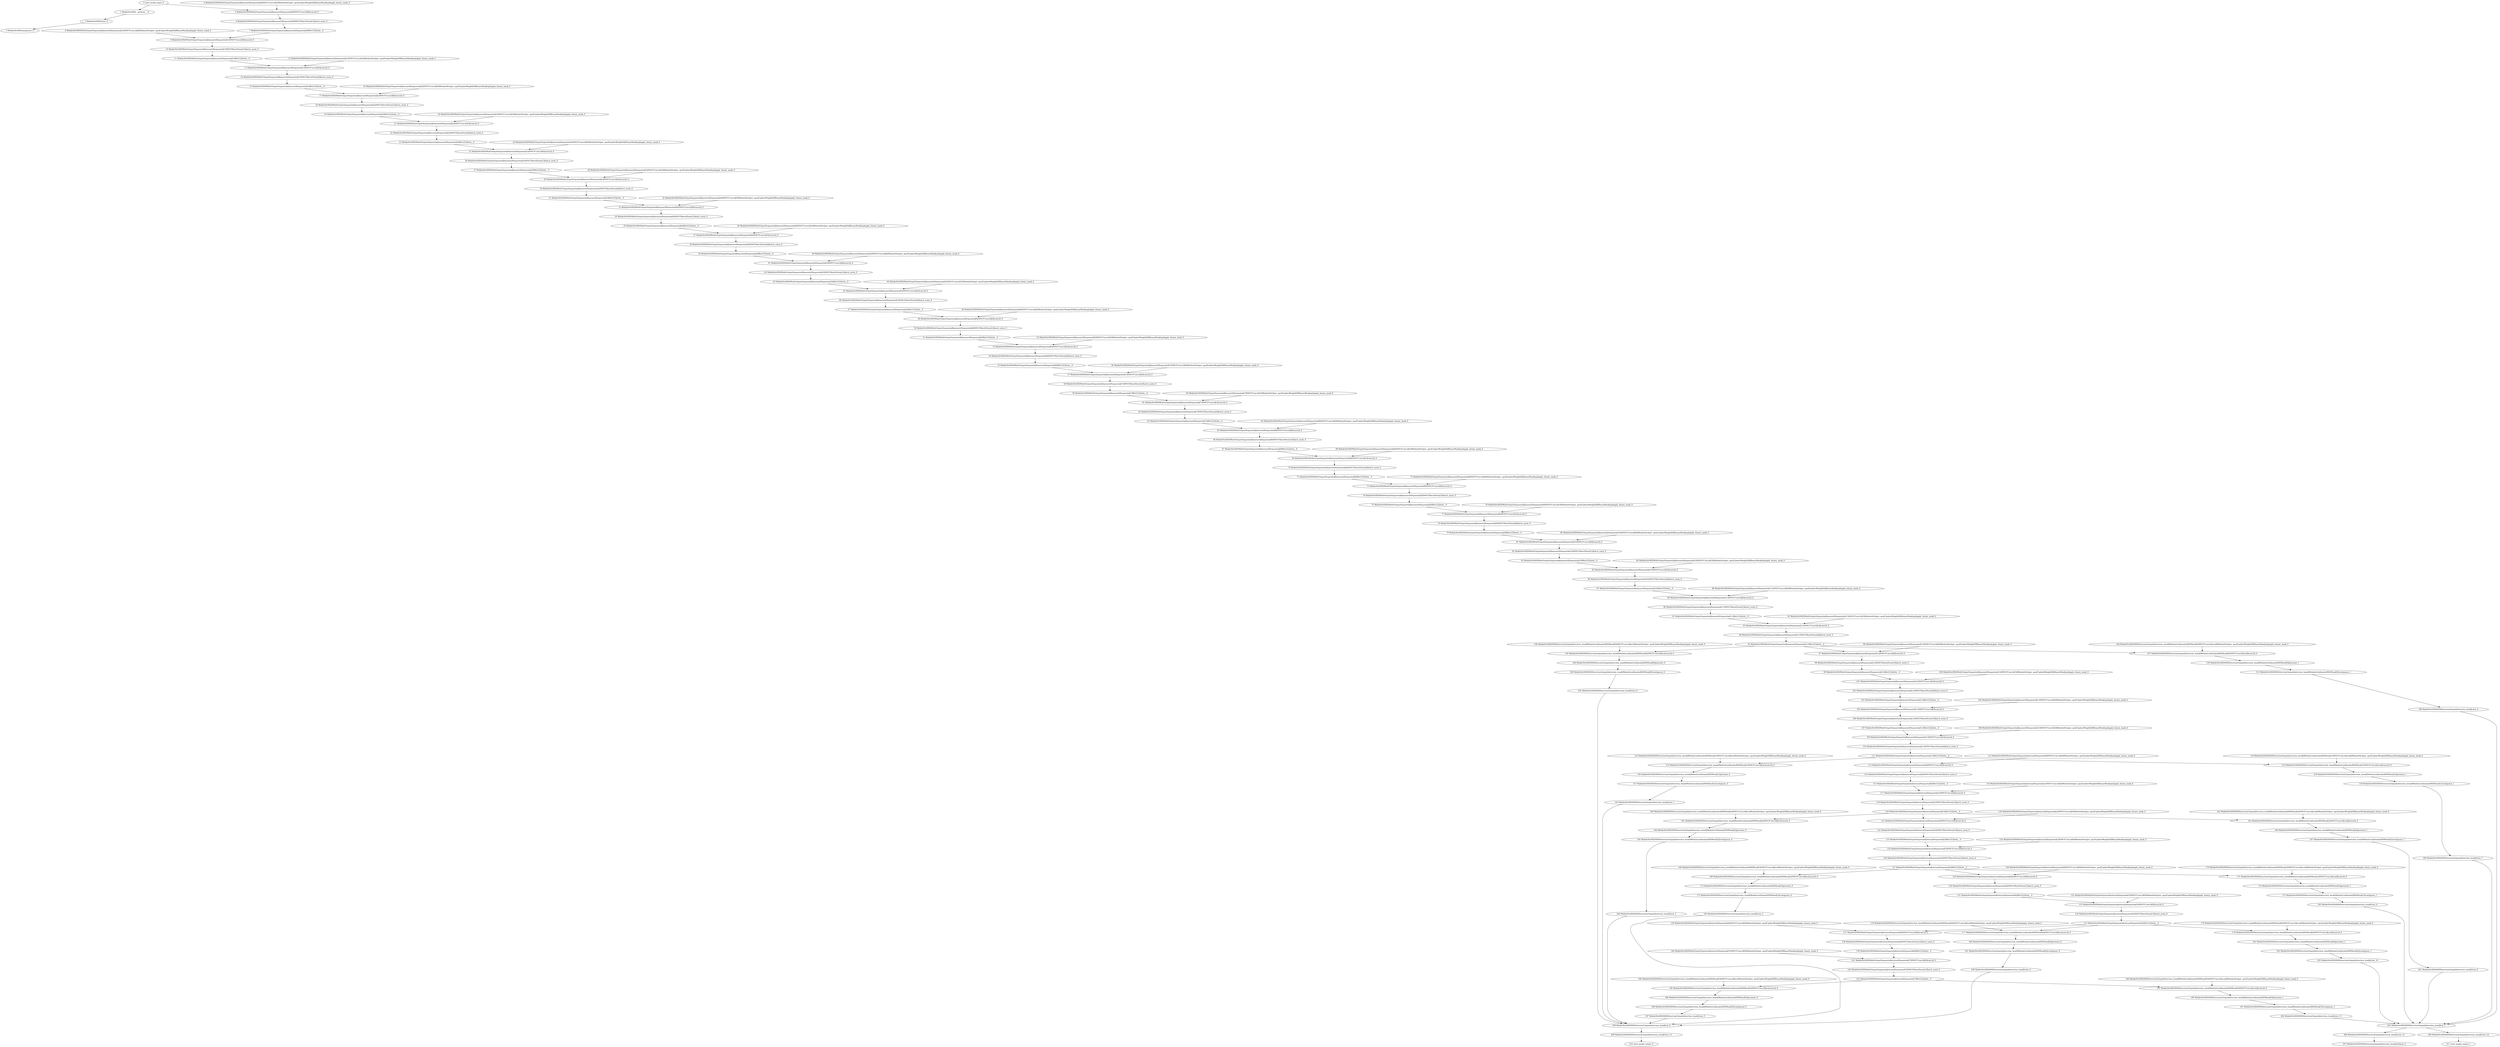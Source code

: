 strict digraph  {
"0 /nncf_model_input_0" [id=0, type=nncf_model_input];
"1 MobileNetSSD/__getitem___0" [id=1, type=__getitem__];
"2 MobileNetSSD/clone_0" [id=2, type=clone];
"3 MobileNetSSD/unsqueeze_0" [id=3, type=unsqueeze];
"4 MobileNetSSD/MultiOutputSequential[basenet]/Sequential[0]/NNCFConv2d[0]/ModuleDict[pre_ops]/UpdateWeight[0]/BinaryMask[op]/apply_binary_mask_0" [id=4, type=apply_binary_mask];
"5 MobileNetSSD/MultiOutputSequential[basenet]/Sequential[0]/NNCFConv2d[0]/conv2d_0" [id=5, type=conv2d];
"6 MobileNetSSD/MultiOutputSequential[basenet]/Sequential[0]/NNCFBatchNorm[1]/batch_norm_0" [id=6, type=batch_norm];
"7 MobileNetSSD/MultiOutputSequential[basenet]/Sequential[0]/ReLU[2]/relu__0" [id=7, type=relu_];
"8 MobileNetSSD/MultiOutputSequential[basenet]/Sequential[1]/NNCFConv2d[0]/ModuleDict[pre_ops]/UpdateWeight[0]/BinaryMask[op]/apply_binary_mask_0" [id=8, type=apply_binary_mask];
"9 MobileNetSSD/MultiOutputSequential[basenet]/Sequential[1]/NNCFConv2d[0]/conv2d_0" [id=9, type=conv2d];
"10 MobileNetSSD/MultiOutputSequential[basenet]/Sequential[1]/NNCFBatchNorm[1]/batch_norm_0" [id=10, type=batch_norm];
"11 MobileNetSSD/MultiOutputSequential[basenet]/Sequential[1]/ReLU[2]/relu__0" [id=11, type=relu_];
"12 MobileNetSSD/MultiOutputSequential[basenet]/Sequential[1]/NNCFConv2d[3]/ModuleDict[pre_ops]/UpdateWeight[0]/BinaryMask[op]/apply_binary_mask_0" [id=12, type=apply_binary_mask];
"13 MobileNetSSD/MultiOutputSequential[basenet]/Sequential[1]/NNCFConv2d[3]/conv2d_0" [id=13, type=conv2d];
"14 MobileNetSSD/MultiOutputSequential[basenet]/Sequential[1]/NNCFBatchNorm[4]/batch_norm_0" [id=14, type=batch_norm];
"15 MobileNetSSD/MultiOutputSequential[basenet]/Sequential[1]/ReLU[5]/relu__0" [id=15, type=relu_];
"16 MobileNetSSD/MultiOutputSequential[basenet]/Sequential[2]/NNCFConv2d[0]/ModuleDict[pre_ops]/UpdateWeight[0]/BinaryMask[op]/apply_binary_mask_0" [id=16, type=apply_binary_mask];
"17 MobileNetSSD/MultiOutputSequential[basenet]/Sequential[2]/NNCFConv2d[0]/conv2d_0" [id=17, type=conv2d];
"18 MobileNetSSD/MultiOutputSequential[basenet]/Sequential[2]/NNCFBatchNorm[1]/batch_norm_0" [id=18, type=batch_norm];
"19 MobileNetSSD/MultiOutputSequential[basenet]/Sequential[2]/ReLU[2]/relu__0" [id=19, type=relu_];
"20 MobileNetSSD/MultiOutputSequential[basenet]/Sequential[2]/NNCFConv2d[3]/ModuleDict[pre_ops]/UpdateWeight[0]/BinaryMask[op]/apply_binary_mask_0" [id=20, type=apply_binary_mask];
"21 MobileNetSSD/MultiOutputSequential[basenet]/Sequential[2]/NNCFConv2d[3]/conv2d_0" [id=21, type=conv2d];
"22 MobileNetSSD/MultiOutputSequential[basenet]/Sequential[2]/NNCFBatchNorm[4]/batch_norm_0" [id=22, type=batch_norm];
"23 MobileNetSSD/MultiOutputSequential[basenet]/Sequential[2]/ReLU[5]/relu__0" [id=23, type=relu_];
"24 MobileNetSSD/MultiOutputSequential[basenet]/Sequential[3]/NNCFConv2d[0]/ModuleDict[pre_ops]/UpdateWeight[0]/BinaryMask[op]/apply_binary_mask_0" [id=24, type=apply_binary_mask];
"25 MobileNetSSD/MultiOutputSequential[basenet]/Sequential[3]/NNCFConv2d[0]/conv2d_0" [id=25, type=conv2d];
"26 MobileNetSSD/MultiOutputSequential[basenet]/Sequential[3]/NNCFBatchNorm[1]/batch_norm_0" [id=26, type=batch_norm];
"27 MobileNetSSD/MultiOutputSequential[basenet]/Sequential[3]/ReLU[2]/relu__0" [id=27, type=relu_];
"28 MobileNetSSD/MultiOutputSequential[basenet]/Sequential[3]/NNCFConv2d[3]/ModuleDict[pre_ops]/UpdateWeight[0]/BinaryMask[op]/apply_binary_mask_0" [id=28, type=apply_binary_mask];
"29 MobileNetSSD/MultiOutputSequential[basenet]/Sequential[3]/NNCFConv2d[3]/conv2d_0" [id=29, type=conv2d];
"30 MobileNetSSD/MultiOutputSequential[basenet]/Sequential[3]/NNCFBatchNorm[4]/batch_norm_0" [id=30, type=batch_norm];
"31 MobileNetSSD/MultiOutputSequential[basenet]/Sequential[3]/ReLU[5]/relu__0" [id=31, type=relu_];
"32 MobileNetSSD/MultiOutputSequential[basenet]/Sequential[4]/NNCFConv2d[0]/ModuleDict[pre_ops]/UpdateWeight[0]/BinaryMask[op]/apply_binary_mask_0" [id=32, type=apply_binary_mask];
"33 MobileNetSSD/MultiOutputSequential[basenet]/Sequential[4]/NNCFConv2d[0]/conv2d_0" [id=33, type=conv2d];
"34 MobileNetSSD/MultiOutputSequential[basenet]/Sequential[4]/NNCFBatchNorm[1]/batch_norm_0" [id=34, type=batch_norm];
"35 MobileNetSSD/MultiOutputSequential[basenet]/Sequential[4]/ReLU[2]/relu__0" [id=35, type=relu_];
"36 MobileNetSSD/MultiOutputSequential[basenet]/Sequential[4]/NNCFConv2d[3]/ModuleDict[pre_ops]/UpdateWeight[0]/BinaryMask[op]/apply_binary_mask_0" [id=36, type=apply_binary_mask];
"37 MobileNetSSD/MultiOutputSequential[basenet]/Sequential[4]/NNCFConv2d[3]/conv2d_0" [id=37, type=conv2d];
"38 MobileNetSSD/MultiOutputSequential[basenet]/Sequential[4]/NNCFBatchNorm[4]/batch_norm_0" [id=38, type=batch_norm];
"39 MobileNetSSD/MultiOutputSequential[basenet]/Sequential[4]/ReLU[5]/relu__0" [id=39, type=relu_];
"40 MobileNetSSD/MultiOutputSequential[basenet]/Sequential[5]/NNCFConv2d[0]/ModuleDict[pre_ops]/UpdateWeight[0]/BinaryMask[op]/apply_binary_mask_0" [id=40, type=apply_binary_mask];
"41 MobileNetSSD/MultiOutputSequential[basenet]/Sequential[5]/NNCFConv2d[0]/conv2d_0" [id=41, type=conv2d];
"42 MobileNetSSD/MultiOutputSequential[basenet]/Sequential[5]/NNCFBatchNorm[1]/batch_norm_0" [id=42, type=batch_norm];
"43 MobileNetSSD/MultiOutputSequential[basenet]/Sequential[5]/ReLU[2]/relu__0" [id=43, type=relu_];
"44 MobileNetSSD/MultiOutputSequential[basenet]/Sequential[5]/NNCFConv2d[3]/ModuleDict[pre_ops]/UpdateWeight[0]/BinaryMask[op]/apply_binary_mask_0" [id=44, type=apply_binary_mask];
"45 MobileNetSSD/MultiOutputSequential[basenet]/Sequential[5]/NNCFConv2d[3]/conv2d_0" [id=45, type=conv2d];
"46 MobileNetSSD/MultiOutputSequential[basenet]/Sequential[5]/NNCFBatchNorm[4]/batch_norm_0" [id=46, type=batch_norm];
"47 MobileNetSSD/MultiOutputSequential[basenet]/Sequential[5]/ReLU[5]/relu__0" [id=47, type=relu_];
"48 MobileNetSSD/MultiOutputSequential[basenet]/Sequential[6]/NNCFConv2d[0]/ModuleDict[pre_ops]/UpdateWeight[0]/BinaryMask[op]/apply_binary_mask_0" [id=48, type=apply_binary_mask];
"49 MobileNetSSD/MultiOutputSequential[basenet]/Sequential[6]/NNCFConv2d[0]/conv2d_0" [id=49, type=conv2d];
"50 MobileNetSSD/MultiOutputSequential[basenet]/Sequential[6]/NNCFBatchNorm[1]/batch_norm_0" [id=50, type=batch_norm];
"51 MobileNetSSD/MultiOutputSequential[basenet]/Sequential[6]/ReLU[2]/relu__0" [id=51, type=relu_];
"52 MobileNetSSD/MultiOutputSequential[basenet]/Sequential[6]/NNCFConv2d[3]/ModuleDict[pre_ops]/UpdateWeight[0]/BinaryMask[op]/apply_binary_mask_0" [id=52, type=apply_binary_mask];
"53 MobileNetSSD/MultiOutputSequential[basenet]/Sequential[6]/NNCFConv2d[3]/conv2d_0" [id=53, type=conv2d];
"54 MobileNetSSD/MultiOutputSequential[basenet]/Sequential[6]/NNCFBatchNorm[4]/batch_norm_0" [id=54, type=batch_norm];
"55 MobileNetSSD/MultiOutputSequential[basenet]/Sequential[6]/ReLU[5]/relu__0" [id=55, type=relu_];
"56 MobileNetSSD/MultiOutputSequential[basenet]/Sequential[7]/NNCFConv2d[0]/ModuleDict[pre_ops]/UpdateWeight[0]/BinaryMask[op]/apply_binary_mask_0" [id=56, type=apply_binary_mask];
"57 MobileNetSSD/MultiOutputSequential[basenet]/Sequential[7]/NNCFConv2d[0]/conv2d_0" [id=57, type=conv2d];
"58 MobileNetSSD/MultiOutputSequential[basenet]/Sequential[7]/NNCFBatchNorm[1]/batch_norm_0" [id=58, type=batch_norm];
"59 MobileNetSSD/MultiOutputSequential[basenet]/Sequential[7]/ReLU[2]/relu__0" [id=59, type=relu_];
"60 MobileNetSSD/MultiOutputSequential[basenet]/Sequential[7]/NNCFConv2d[3]/ModuleDict[pre_ops]/UpdateWeight[0]/BinaryMask[op]/apply_binary_mask_0" [id=60, type=apply_binary_mask];
"61 MobileNetSSD/MultiOutputSequential[basenet]/Sequential[7]/NNCFConv2d[3]/conv2d_0" [id=61, type=conv2d];
"62 MobileNetSSD/MultiOutputSequential[basenet]/Sequential[7]/NNCFBatchNorm[4]/batch_norm_0" [id=62, type=batch_norm];
"63 MobileNetSSD/MultiOutputSequential[basenet]/Sequential[7]/ReLU[5]/relu__0" [id=63, type=relu_];
"64 MobileNetSSD/MultiOutputSequential[basenet]/Sequential[8]/NNCFConv2d[0]/ModuleDict[pre_ops]/UpdateWeight[0]/BinaryMask[op]/apply_binary_mask_0" [id=64, type=apply_binary_mask];
"65 MobileNetSSD/MultiOutputSequential[basenet]/Sequential[8]/NNCFConv2d[0]/conv2d_0" [id=65, type=conv2d];
"66 MobileNetSSD/MultiOutputSequential[basenet]/Sequential[8]/NNCFBatchNorm[1]/batch_norm_0" [id=66, type=batch_norm];
"67 MobileNetSSD/MultiOutputSequential[basenet]/Sequential[8]/ReLU[2]/relu__0" [id=67, type=relu_];
"68 MobileNetSSD/MultiOutputSequential[basenet]/Sequential[8]/NNCFConv2d[3]/ModuleDict[pre_ops]/UpdateWeight[0]/BinaryMask[op]/apply_binary_mask_0" [id=68, type=apply_binary_mask];
"69 MobileNetSSD/MultiOutputSequential[basenet]/Sequential[8]/NNCFConv2d[3]/conv2d_0" [id=69, type=conv2d];
"70 MobileNetSSD/MultiOutputSequential[basenet]/Sequential[8]/NNCFBatchNorm[4]/batch_norm_0" [id=70, type=batch_norm];
"71 MobileNetSSD/MultiOutputSequential[basenet]/Sequential[8]/ReLU[5]/relu__0" [id=71, type=relu_];
"72 MobileNetSSD/MultiOutputSequential[basenet]/Sequential[9]/NNCFConv2d[0]/ModuleDict[pre_ops]/UpdateWeight[0]/BinaryMask[op]/apply_binary_mask_0" [id=72, type=apply_binary_mask];
"73 MobileNetSSD/MultiOutputSequential[basenet]/Sequential[9]/NNCFConv2d[0]/conv2d_0" [id=73, type=conv2d];
"74 MobileNetSSD/MultiOutputSequential[basenet]/Sequential[9]/NNCFBatchNorm[1]/batch_norm_0" [id=74, type=batch_norm];
"75 MobileNetSSD/MultiOutputSequential[basenet]/Sequential[9]/ReLU[2]/relu__0" [id=75, type=relu_];
"76 MobileNetSSD/MultiOutputSequential[basenet]/Sequential[9]/NNCFConv2d[3]/ModuleDict[pre_ops]/UpdateWeight[0]/BinaryMask[op]/apply_binary_mask_0" [id=76, type=apply_binary_mask];
"77 MobileNetSSD/MultiOutputSequential[basenet]/Sequential[9]/NNCFConv2d[3]/conv2d_0" [id=77, type=conv2d];
"78 MobileNetSSD/MultiOutputSequential[basenet]/Sequential[9]/NNCFBatchNorm[4]/batch_norm_0" [id=78, type=batch_norm];
"79 MobileNetSSD/MultiOutputSequential[basenet]/Sequential[9]/ReLU[5]/relu__0" [id=79, type=relu_];
"80 MobileNetSSD/MultiOutputSequential[basenet]/Sequential[10]/NNCFConv2d[0]/ModuleDict[pre_ops]/UpdateWeight[0]/BinaryMask[op]/apply_binary_mask_0" [id=80, type=apply_binary_mask];
"81 MobileNetSSD/MultiOutputSequential[basenet]/Sequential[10]/NNCFConv2d[0]/conv2d_0" [id=81, type=conv2d];
"82 MobileNetSSD/MultiOutputSequential[basenet]/Sequential[10]/NNCFBatchNorm[1]/batch_norm_0" [id=82, type=batch_norm];
"83 MobileNetSSD/MultiOutputSequential[basenet]/Sequential[10]/ReLU[2]/relu__0" [id=83, type=relu_];
"84 MobileNetSSD/MultiOutputSequential[basenet]/Sequential[10]/NNCFConv2d[3]/ModuleDict[pre_ops]/UpdateWeight[0]/BinaryMask[op]/apply_binary_mask_0" [id=84, type=apply_binary_mask];
"85 MobileNetSSD/MultiOutputSequential[basenet]/Sequential[10]/NNCFConv2d[3]/conv2d_0" [id=85, type=conv2d];
"86 MobileNetSSD/MultiOutputSequential[basenet]/Sequential[10]/NNCFBatchNorm[4]/batch_norm_0" [id=86, type=batch_norm];
"87 MobileNetSSD/MultiOutputSequential[basenet]/Sequential[10]/ReLU[5]/relu__0" [id=87, type=relu_];
"88 MobileNetSSD/MultiOutputSequential[basenet]/Sequential[11]/NNCFConv2d[0]/ModuleDict[pre_ops]/UpdateWeight[0]/BinaryMask[op]/apply_binary_mask_0" [id=88, type=apply_binary_mask];
"89 MobileNetSSD/MultiOutputSequential[basenet]/Sequential[11]/NNCFConv2d[0]/conv2d_0" [id=89, type=conv2d];
"90 MobileNetSSD/MultiOutputSequential[basenet]/Sequential[11]/NNCFBatchNorm[1]/batch_norm_0" [id=90, type=batch_norm];
"91 MobileNetSSD/MultiOutputSequential[basenet]/Sequential[11]/ReLU[2]/relu__0" [id=91, type=relu_];
"92 MobileNetSSD/MultiOutputSequential[basenet]/Sequential[11]/NNCFConv2d[3]/ModuleDict[pre_ops]/UpdateWeight[0]/BinaryMask[op]/apply_binary_mask_0" [id=92, type=apply_binary_mask];
"93 MobileNetSSD/MultiOutputSequential[basenet]/Sequential[11]/NNCFConv2d[3]/conv2d_0" [id=93, type=conv2d];
"94 MobileNetSSD/MultiOutputSequential[basenet]/Sequential[11]/NNCFBatchNorm[4]/batch_norm_0" [id=94, type=batch_norm];
"95 MobileNetSSD/MultiOutputSequential[basenet]/Sequential[11]/ReLU[5]/relu__0" [id=95, type=relu_];
"96 MobileNetSSD/MultiOutputSequential[basenet]/Sequential[12]/NNCFConv2d[0]/ModuleDict[pre_ops]/UpdateWeight[0]/BinaryMask[op]/apply_binary_mask_0" [id=96, type=apply_binary_mask];
"97 MobileNetSSD/MultiOutputSequential[basenet]/Sequential[12]/NNCFConv2d[0]/conv2d_0" [id=97, type=conv2d];
"98 MobileNetSSD/MultiOutputSequential[basenet]/Sequential[12]/NNCFBatchNorm[1]/batch_norm_0" [id=98, type=batch_norm];
"99 MobileNetSSD/MultiOutputSequential[basenet]/Sequential[12]/ReLU[2]/relu__0" [id=99, type=relu_];
"100 MobileNetSSD/MultiOutputSequential[basenet]/Sequential[12]/NNCFConv2d[3]/ModuleDict[pre_ops]/UpdateWeight[0]/BinaryMask[op]/apply_binary_mask_0" [id=100, type=apply_binary_mask];
"101 MobileNetSSD/MultiOutputSequential[basenet]/Sequential[12]/NNCFConv2d[3]/conv2d_0" [id=101, type=conv2d];
"102 MobileNetSSD/MultiOutputSequential[basenet]/Sequential[12]/NNCFBatchNorm[4]/batch_norm_0" [id=102, type=batch_norm];
"103 MobileNetSSD/MultiOutputSequential[basenet]/Sequential[12]/ReLU[5]/relu__0" [id=103, type=relu_];
"104 MobileNetSSD/MultiOutputSequential[basenet]/Sequential[13]/NNCFConv2d[0]/ModuleDict[pre_ops]/UpdateWeight[0]/BinaryMask[op]/apply_binary_mask_0" [id=104, type=apply_binary_mask];
"105 MobileNetSSD/MultiOutputSequential[basenet]/Sequential[13]/NNCFConv2d[0]/conv2d_0" [id=105, type=conv2d];
"106 MobileNetSSD/MultiOutputSequential[basenet]/Sequential[13]/NNCFBatchNorm[1]/batch_norm_0" [id=106, type=batch_norm];
"107 MobileNetSSD/MultiOutputSequential[basenet]/Sequential[13]/ReLU[2]/relu__0" [id=107, type=relu_];
"108 MobileNetSSD/MultiOutputSequential[basenet]/Sequential[13]/NNCFConv2d[3]/ModuleDict[pre_ops]/UpdateWeight[0]/BinaryMask[op]/apply_binary_mask_0" [id=108, type=apply_binary_mask];
"109 MobileNetSSD/MultiOutputSequential[basenet]/Sequential[13]/NNCFConv2d[3]/conv2d_0" [id=109, type=conv2d];
"110 MobileNetSSD/MultiOutputSequential[basenet]/Sequential[13]/NNCFBatchNorm[4]/batch_norm_0" [id=110, type=batch_norm];
"111 MobileNetSSD/MultiOutputSequential[basenet]/Sequential[13]/ReLU[5]/relu__0" [id=111, type=relu_];
"112 MobileNetSSD/MultiOutputSequential[extras]/Sequential[0]/NNCFConv2d[0]/ModuleDict[pre_ops]/UpdateWeight[0]/BinaryMask[op]/apply_binary_mask_0" [id=112, type=apply_binary_mask];
"113 MobileNetSSD/MultiOutputSequential[extras]/Sequential[0]/NNCFConv2d[0]/conv2d_0" [id=113, type=conv2d];
"114 MobileNetSSD/MultiOutputSequential[extras]/Sequential[0]/NNCFBatchNorm[1]/batch_norm_0" [id=114, type=batch_norm];
"115 MobileNetSSD/MultiOutputSequential[extras]/Sequential[0]/ReLU[2]/relu__0" [id=115, type=relu_];
"116 MobileNetSSD/MultiOutputSequential[extras]/Sequential[1]/NNCFConv2d[0]/ModuleDict[pre_ops]/UpdateWeight[0]/BinaryMask[op]/apply_binary_mask_0" [id=116, type=apply_binary_mask];
"117 MobileNetSSD/MultiOutputSequential[extras]/Sequential[1]/NNCFConv2d[0]/conv2d_0" [id=117, type=conv2d];
"118 MobileNetSSD/MultiOutputSequential[extras]/Sequential[1]/NNCFBatchNorm[1]/batch_norm_0" [id=118, type=batch_norm];
"119 MobileNetSSD/MultiOutputSequential[extras]/Sequential[1]/ReLU[2]/relu__0" [id=119, type=relu_];
"120 MobileNetSSD/MultiOutputSequential[extras]/Sequential[2]/NNCFConv2d[0]/ModuleDict[pre_ops]/UpdateWeight[0]/BinaryMask[op]/apply_binary_mask_0" [id=120, type=apply_binary_mask];
"121 MobileNetSSD/MultiOutputSequential[extras]/Sequential[2]/NNCFConv2d[0]/conv2d_0" [id=121, type=conv2d];
"122 MobileNetSSD/MultiOutputSequential[extras]/Sequential[2]/NNCFBatchNorm[1]/batch_norm_0" [id=122, type=batch_norm];
"123 MobileNetSSD/MultiOutputSequential[extras]/Sequential[2]/ReLU[2]/relu__0" [id=123, type=relu_];
"124 MobileNetSSD/MultiOutputSequential[extras]/Sequential[3]/NNCFConv2d[0]/ModuleDict[pre_ops]/UpdateWeight[0]/BinaryMask[op]/apply_binary_mask_0" [id=124, type=apply_binary_mask];
"125 MobileNetSSD/MultiOutputSequential[extras]/Sequential[3]/NNCFConv2d[0]/conv2d_0" [id=125, type=conv2d];
"126 MobileNetSSD/MultiOutputSequential[extras]/Sequential[3]/NNCFBatchNorm[1]/batch_norm_0" [id=126, type=batch_norm];
"127 MobileNetSSD/MultiOutputSequential[extras]/Sequential[3]/ReLU[2]/relu__0" [id=127, type=relu_];
"128 MobileNetSSD/MultiOutputSequential[extras]/Sequential[4]/NNCFConv2d[0]/ModuleDict[pre_ops]/UpdateWeight[0]/BinaryMask[op]/apply_binary_mask_0" [id=128, type=apply_binary_mask];
"129 MobileNetSSD/MultiOutputSequential[extras]/Sequential[4]/NNCFConv2d[0]/conv2d_0" [id=129, type=conv2d];
"130 MobileNetSSD/MultiOutputSequential[extras]/Sequential[4]/NNCFBatchNorm[1]/batch_norm_0" [id=130, type=batch_norm];
"131 MobileNetSSD/MultiOutputSequential[extras]/Sequential[4]/ReLU[2]/relu__0" [id=131, type=relu_];
"132 MobileNetSSD/MultiOutputSequential[extras]/Sequential[5]/NNCFConv2d[0]/ModuleDict[pre_ops]/UpdateWeight[0]/BinaryMask[op]/apply_binary_mask_0" [id=132, type=apply_binary_mask];
"133 MobileNetSSD/MultiOutputSequential[extras]/Sequential[5]/NNCFConv2d[0]/conv2d_0" [id=133, type=conv2d];
"134 MobileNetSSD/MultiOutputSequential[extras]/Sequential[5]/NNCFBatchNorm[1]/batch_norm_0" [id=134, type=batch_norm];
"135 MobileNetSSD/MultiOutputSequential[extras]/Sequential[5]/ReLU[2]/relu__0" [id=135, type=relu_];
"136 MobileNetSSD/MultiOutputSequential[extras]/Sequential[6]/NNCFConv2d[0]/ModuleDict[pre_ops]/UpdateWeight[0]/BinaryMask[op]/apply_binary_mask_0" [id=136, type=apply_binary_mask];
"137 MobileNetSSD/MultiOutputSequential[extras]/Sequential[6]/NNCFConv2d[0]/conv2d_0" [id=137, type=conv2d];
"138 MobileNetSSD/MultiOutputSequential[extras]/Sequential[6]/NNCFBatchNorm[1]/batch_norm_0" [id=138, type=batch_norm];
"139 MobileNetSSD/MultiOutputSequential[extras]/Sequential[6]/ReLU[2]/relu__0" [id=139, type=relu_];
"140 MobileNetSSD/MultiOutputSequential[extras]/Sequential[7]/NNCFConv2d[0]/ModuleDict[pre_ops]/UpdateWeight[0]/BinaryMask[op]/apply_binary_mask_0" [id=140, type=apply_binary_mask];
"141 MobileNetSSD/MultiOutputSequential[extras]/Sequential[7]/NNCFConv2d[0]/conv2d_0" [id=141, type=conv2d];
"142 MobileNetSSD/MultiOutputSequential[extras]/Sequential[7]/NNCFBatchNorm[1]/batch_norm_0" [id=142, type=batch_norm];
"143 MobileNetSSD/MultiOutputSequential[extras]/Sequential[7]/ReLU[2]/relu__0" [id=143, type=relu_];
"144 MobileNetSSD/SSDDetectionOutput[detection_head]/ModuleList[heads]/SSDHead[0]/NNCFConv2d[loc]/ModuleDict[pre_ops]/UpdateWeight[0]/BinaryMask[op]/apply_binary_mask_0" [id=144, type=apply_binary_mask];
"145 MobileNetSSD/SSDDetectionOutput[detection_head]/ModuleList[heads]/SSDHead[0]/NNCFConv2d[loc]/conv2d_0" [id=145, type=conv2d];
"146 MobileNetSSD/SSDDetectionOutput[detection_head]/ModuleList[heads]/SSDHead[0]/NNCFConv2d[conf]/ModuleDict[pre_ops]/UpdateWeight[0]/BinaryMask[op]/apply_binary_mask_0" [id=146, type=apply_binary_mask];
"147 MobileNetSSD/SSDDetectionOutput[detection_head]/ModuleList[heads]/SSDHead[0]/NNCFConv2d[conf]/conv2d_0" [id=147, type=conv2d];
"148 MobileNetSSD/SSDDetectionOutput[detection_head]/ModuleList[heads]/SSDHead[0]/permute_0" [id=148, type=permute];
"149 MobileNetSSD/SSDDetectionOutput[detection_head]/ModuleList[heads]/SSDHead[0]/contiguous_0" [id=149, type=contiguous];
"150 MobileNetSSD/SSDDetectionOutput[detection_head]/ModuleList[heads]/SSDHead[0]/permute_1" [id=150, type=permute];
"151 MobileNetSSD/SSDDetectionOutput[detection_head]/ModuleList[heads]/SSDHead[0]/contiguous_1" [id=151, type=contiguous];
"152 MobileNetSSD/SSDDetectionOutput[detection_head]/ModuleList[heads]/SSDHead[1]/NNCFConv2d[loc]/ModuleDict[pre_ops]/UpdateWeight[0]/BinaryMask[op]/apply_binary_mask_0" [id=152, type=apply_binary_mask];
"153 MobileNetSSD/SSDDetectionOutput[detection_head]/ModuleList[heads]/SSDHead[1]/NNCFConv2d[loc]/conv2d_0" [id=153, type=conv2d];
"154 MobileNetSSD/SSDDetectionOutput[detection_head]/ModuleList[heads]/SSDHead[1]/NNCFConv2d[conf]/ModuleDict[pre_ops]/UpdateWeight[0]/BinaryMask[op]/apply_binary_mask_0" [id=154, type=apply_binary_mask];
"155 MobileNetSSD/SSDDetectionOutput[detection_head]/ModuleList[heads]/SSDHead[1]/NNCFConv2d[conf]/conv2d_0" [id=155, type=conv2d];
"156 MobileNetSSD/SSDDetectionOutput[detection_head]/ModuleList[heads]/SSDHead[1]/permute_0" [id=156, type=permute];
"157 MobileNetSSD/SSDDetectionOutput[detection_head]/ModuleList[heads]/SSDHead[1]/contiguous_0" [id=157, type=contiguous];
"158 MobileNetSSD/SSDDetectionOutput[detection_head]/ModuleList[heads]/SSDHead[1]/permute_1" [id=158, type=permute];
"159 MobileNetSSD/SSDDetectionOutput[detection_head]/ModuleList[heads]/SSDHead[1]/contiguous_1" [id=159, type=contiguous];
"160 MobileNetSSD/SSDDetectionOutput[detection_head]/ModuleList[heads]/SSDHead[2]/NNCFConv2d[loc]/ModuleDict[pre_ops]/UpdateWeight[0]/BinaryMask[op]/apply_binary_mask_0" [id=160, type=apply_binary_mask];
"161 MobileNetSSD/SSDDetectionOutput[detection_head]/ModuleList[heads]/SSDHead[2]/NNCFConv2d[loc]/conv2d_0" [id=161, type=conv2d];
"162 MobileNetSSD/SSDDetectionOutput[detection_head]/ModuleList[heads]/SSDHead[2]/NNCFConv2d[conf]/ModuleDict[pre_ops]/UpdateWeight[0]/BinaryMask[op]/apply_binary_mask_0" [id=162, type=apply_binary_mask];
"163 MobileNetSSD/SSDDetectionOutput[detection_head]/ModuleList[heads]/SSDHead[2]/NNCFConv2d[conf]/conv2d_0" [id=163, type=conv2d];
"164 MobileNetSSD/SSDDetectionOutput[detection_head]/ModuleList[heads]/SSDHead[2]/permute_0" [id=164, type=permute];
"165 MobileNetSSD/SSDDetectionOutput[detection_head]/ModuleList[heads]/SSDHead[2]/contiguous_0" [id=165, type=contiguous];
"166 MobileNetSSD/SSDDetectionOutput[detection_head]/ModuleList[heads]/SSDHead[2]/permute_1" [id=166, type=permute];
"167 MobileNetSSD/SSDDetectionOutput[detection_head]/ModuleList[heads]/SSDHead[2]/contiguous_1" [id=167, type=contiguous];
"168 MobileNetSSD/SSDDetectionOutput[detection_head]/ModuleList[heads]/SSDHead[3]/NNCFConv2d[loc]/ModuleDict[pre_ops]/UpdateWeight[0]/BinaryMask[op]/apply_binary_mask_0" [id=168, type=apply_binary_mask];
"169 MobileNetSSD/SSDDetectionOutput[detection_head]/ModuleList[heads]/SSDHead[3]/NNCFConv2d[loc]/conv2d_0" [id=169, type=conv2d];
"170 MobileNetSSD/SSDDetectionOutput[detection_head]/ModuleList[heads]/SSDHead[3]/NNCFConv2d[conf]/ModuleDict[pre_ops]/UpdateWeight[0]/BinaryMask[op]/apply_binary_mask_0" [id=170, type=apply_binary_mask];
"171 MobileNetSSD/SSDDetectionOutput[detection_head]/ModuleList[heads]/SSDHead[3]/NNCFConv2d[conf]/conv2d_0" [id=171, type=conv2d];
"172 MobileNetSSD/SSDDetectionOutput[detection_head]/ModuleList[heads]/SSDHead[3]/permute_0" [id=172, type=permute];
"173 MobileNetSSD/SSDDetectionOutput[detection_head]/ModuleList[heads]/SSDHead[3]/contiguous_0" [id=173, type=contiguous];
"174 MobileNetSSD/SSDDetectionOutput[detection_head]/ModuleList[heads]/SSDHead[3]/permute_1" [id=174, type=permute];
"175 MobileNetSSD/SSDDetectionOutput[detection_head]/ModuleList[heads]/SSDHead[3]/contiguous_1" [id=175, type=contiguous];
"176 MobileNetSSD/SSDDetectionOutput[detection_head]/ModuleList[heads]/SSDHead[4]/NNCFConv2d[loc]/ModuleDict[pre_ops]/UpdateWeight[0]/BinaryMask[op]/apply_binary_mask_0" [id=176, type=apply_binary_mask];
"177 MobileNetSSD/SSDDetectionOutput[detection_head]/ModuleList[heads]/SSDHead[4]/NNCFConv2d[loc]/conv2d_0" [id=177, type=conv2d];
"178 MobileNetSSD/SSDDetectionOutput[detection_head]/ModuleList[heads]/SSDHead[4]/NNCFConv2d[conf]/ModuleDict[pre_ops]/UpdateWeight[0]/BinaryMask[op]/apply_binary_mask_0" [id=178, type=apply_binary_mask];
"179 MobileNetSSD/SSDDetectionOutput[detection_head]/ModuleList[heads]/SSDHead[4]/NNCFConv2d[conf]/conv2d_0" [id=179, type=conv2d];
"180 MobileNetSSD/SSDDetectionOutput[detection_head]/ModuleList[heads]/SSDHead[4]/permute_0" [id=180, type=permute];
"181 MobileNetSSD/SSDDetectionOutput[detection_head]/ModuleList[heads]/SSDHead[4]/contiguous_0" [id=181, type=contiguous];
"182 MobileNetSSD/SSDDetectionOutput[detection_head]/ModuleList[heads]/SSDHead[4]/permute_1" [id=182, type=permute];
"183 MobileNetSSD/SSDDetectionOutput[detection_head]/ModuleList[heads]/SSDHead[4]/contiguous_1" [id=183, type=contiguous];
"184 MobileNetSSD/SSDDetectionOutput[detection_head]/ModuleList[heads]/SSDHead[5]/NNCFConv2d[loc]/ModuleDict[pre_ops]/UpdateWeight[0]/BinaryMask[op]/apply_binary_mask_0" [id=184, type=apply_binary_mask];
"185 MobileNetSSD/SSDDetectionOutput[detection_head]/ModuleList[heads]/SSDHead[5]/NNCFConv2d[loc]/conv2d_0" [id=185, type=conv2d];
"186 MobileNetSSD/SSDDetectionOutput[detection_head]/ModuleList[heads]/SSDHead[5]/NNCFConv2d[conf]/ModuleDict[pre_ops]/UpdateWeight[0]/BinaryMask[op]/apply_binary_mask_0" [id=186, type=apply_binary_mask];
"187 MobileNetSSD/SSDDetectionOutput[detection_head]/ModuleList[heads]/SSDHead[5]/NNCFConv2d[conf]/conv2d_0" [id=187, type=conv2d];
"188 MobileNetSSD/SSDDetectionOutput[detection_head]/ModuleList[heads]/SSDHead[5]/permute_0" [id=188, type=permute];
"189 MobileNetSSD/SSDDetectionOutput[detection_head]/ModuleList[heads]/SSDHead[5]/contiguous_0" [id=189, type=contiguous];
"190 MobileNetSSD/SSDDetectionOutput[detection_head]/ModuleList[heads]/SSDHead[5]/permute_1" [id=190, type=permute];
"191 MobileNetSSD/SSDDetectionOutput[detection_head]/ModuleList[heads]/SSDHead[5]/contiguous_1" [id=191, type=contiguous];
"192 MobileNetSSD/SSDDetectionOutput[detection_head]/view_0" [id=192, type=view];
"193 MobileNetSSD/SSDDetectionOutput[detection_head]/view_1" [id=193, type=view];
"194 MobileNetSSD/SSDDetectionOutput[detection_head]/view_2" [id=194, type=view];
"195 MobileNetSSD/SSDDetectionOutput[detection_head]/view_3" [id=195, type=view];
"196 MobileNetSSD/SSDDetectionOutput[detection_head]/view_4" [id=196, type=view];
"197 MobileNetSSD/SSDDetectionOutput[detection_head]/view_5" [id=197, type=view];
"198 MobileNetSSD/SSDDetectionOutput[detection_head]/cat_0" [id=198, type=cat];
"199 MobileNetSSD/SSDDetectionOutput[detection_head]/view_6" [id=199, type=view];
"200 MobileNetSSD/SSDDetectionOutput[detection_head]/view_7" [id=200, type=view];
"201 MobileNetSSD/SSDDetectionOutput[detection_head]/view_8" [id=201, type=view];
"202 MobileNetSSD/SSDDetectionOutput[detection_head]/view_9" [id=202, type=view];
"203 MobileNetSSD/SSDDetectionOutput[detection_head]/view_10" [id=203, type=view];
"204 MobileNetSSD/SSDDetectionOutput[detection_head]/view_11" [id=204, type=view];
"205 MobileNetSSD/SSDDetectionOutput[detection_head]/cat_1" [id=205, type=cat];
"206 MobileNetSSD/SSDDetectionOutput[detection_head]/view_12" [id=206, type=view];
"207 MobileNetSSD/SSDDetectionOutput[detection_head]/softmax_0" [id=207, type=softmax];
"208 MobileNetSSD/SSDDetectionOutput[detection_head]/view_13" [id=208, type=view];
"209 MobileNetSSD/SSDDetectionOutput[detection_head]/view_14" [id=209, type=view];
"210 /nncf_model_output_0" [id=210, type=nncf_model_output];
"211 /nncf_model_output_1" [id=211, type=nncf_model_output];
"0 /nncf_model_input_0" -> "1 MobileNetSSD/__getitem___0";
"0 /nncf_model_input_0" -> "5 MobileNetSSD/MultiOutputSequential[basenet]/Sequential[0]/NNCFConv2d[0]/conv2d_0";
"1 MobileNetSSD/__getitem___0" -> "2 MobileNetSSD/clone_0";
"2 MobileNetSSD/clone_0" -> "3 MobileNetSSD/unsqueeze_0";
"4 MobileNetSSD/MultiOutputSequential[basenet]/Sequential[0]/NNCFConv2d[0]/ModuleDict[pre_ops]/UpdateWeight[0]/BinaryMask[op]/apply_binary_mask_0" -> "5 MobileNetSSD/MultiOutputSequential[basenet]/Sequential[0]/NNCFConv2d[0]/conv2d_0";
"5 MobileNetSSD/MultiOutputSequential[basenet]/Sequential[0]/NNCFConv2d[0]/conv2d_0" -> "6 MobileNetSSD/MultiOutputSequential[basenet]/Sequential[0]/NNCFBatchNorm[1]/batch_norm_0";
"6 MobileNetSSD/MultiOutputSequential[basenet]/Sequential[0]/NNCFBatchNorm[1]/batch_norm_0" -> "7 MobileNetSSD/MultiOutputSequential[basenet]/Sequential[0]/ReLU[2]/relu__0";
"7 MobileNetSSD/MultiOutputSequential[basenet]/Sequential[0]/ReLU[2]/relu__0" -> "9 MobileNetSSD/MultiOutputSequential[basenet]/Sequential[1]/NNCFConv2d[0]/conv2d_0";
"8 MobileNetSSD/MultiOutputSequential[basenet]/Sequential[1]/NNCFConv2d[0]/ModuleDict[pre_ops]/UpdateWeight[0]/BinaryMask[op]/apply_binary_mask_0" -> "9 MobileNetSSD/MultiOutputSequential[basenet]/Sequential[1]/NNCFConv2d[0]/conv2d_0";
"9 MobileNetSSD/MultiOutputSequential[basenet]/Sequential[1]/NNCFConv2d[0]/conv2d_0" -> "10 MobileNetSSD/MultiOutputSequential[basenet]/Sequential[1]/NNCFBatchNorm[1]/batch_norm_0";
"10 MobileNetSSD/MultiOutputSequential[basenet]/Sequential[1]/NNCFBatchNorm[1]/batch_norm_0" -> "11 MobileNetSSD/MultiOutputSequential[basenet]/Sequential[1]/ReLU[2]/relu__0";
"11 MobileNetSSD/MultiOutputSequential[basenet]/Sequential[1]/ReLU[2]/relu__0" -> "13 MobileNetSSD/MultiOutputSequential[basenet]/Sequential[1]/NNCFConv2d[3]/conv2d_0";
"12 MobileNetSSD/MultiOutputSequential[basenet]/Sequential[1]/NNCFConv2d[3]/ModuleDict[pre_ops]/UpdateWeight[0]/BinaryMask[op]/apply_binary_mask_0" -> "13 MobileNetSSD/MultiOutputSequential[basenet]/Sequential[1]/NNCFConv2d[3]/conv2d_0";
"13 MobileNetSSD/MultiOutputSequential[basenet]/Sequential[1]/NNCFConv2d[3]/conv2d_0" -> "14 MobileNetSSD/MultiOutputSequential[basenet]/Sequential[1]/NNCFBatchNorm[4]/batch_norm_0";
"14 MobileNetSSD/MultiOutputSequential[basenet]/Sequential[1]/NNCFBatchNorm[4]/batch_norm_0" -> "15 MobileNetSSD/MultiOutputSequential[basenet]/Sequential[1]/ReLU[5]/relu__0";
"15 MobileNetSSD/MultiOutputSequential[basenet]/Sequential[1]/ReLU[5]/relu__0" -> "17 MobileNetSSD/MultiOutputSequential[basenet]/Sequential[2]/NNCFConv2d[0]/conv2d_0";
"16 MobileNetSSD/MultiOutputSequential[basenet]/Sequential[2]/NNCFConv2d[0]/ModuleDict[pre_ops]/UpdateWeight[0]/BinaryMask[op]/apply_binary_mask_0" -> "17 MobileNetSSD/MultiOutputSequential[basenet]/Sequential[2]/NNCFConv2d[0]/conv2d_0";
"17 MobileNetSSD/MultiOutputSequential[basenet]/Sequential[2]/NNCFConv2d[0]/conv2d_0" -> "18 MobileNetSSD/MultiOutputSequential[basenet]/Sequential[2]/NNCFBatchNorm[1]/batch_norm_0";
"18 MobileNetSSD/MultiOutputSequential[basenet]/Sequential[2]/NNCFBatchNorm[1]/batch_norm_0" -> "19 MobileNetSSD/MultiOutputSequential[basenet]/Sequential[2]/ReLU[2]/relu__0";
"19 MobileNetSSD/MultiOutputSequential[basenet]/Sequential[2]/ReLU[2]/relu__0" -> "21 MobileNetSSD/MultiOutputSequential[basenet]/Sequential[2]/NNCFConv2d[3]/conv2d_0";
"20 MobileNetSSD/MultiOutputSequential[basenet]/Sequential[2]/NNCFConv2d[3]/ModuleDict[pre_ops]/UpdateWeight[0]/BinaryMask[op]/apply_binary_mask_0" -> "21 MobileNetSSD/MultiOutputSequential[basenet]/Sequential[2]/NNCFConv2d[3]/conv2d_0";
"21 MobileNetSSD/MultiOutputSequential[basenet]/Sequential[2]/NNCFConv2d[3]/conv2d_0" -> "22 MobileNetSSD/MultiOutputSequential[basenet]/Sequential[2]/NNCFBatchNorm[4]/batch_norm_0";
"22 MobileNetSSD/MultiOutputSequential[basenet]/Sequential[2]/NNCFBatchNorm[4]/batch_norm_0" -> "23 MobileNetSSD/MultiOutputSequential[basenet]/Sequential[2]/ReLU[5]/relu__0";
"23 MobileNetSSD/MultiOutputSequential[basenet]/Sequential[2]/ReLU[5]/relu__0" -> "25 MobileNetSSD/MultiOutputSequential[basenet]/Sequential[3]/NNCFConv2d[0]/conv2d_0";
"24 MobileNetSSD/MultiOutputSequential[basenet]/Sequential[3]/NNCFConv2d[0]/ModuleDict[pre_ops]/UpdateWeight[0]/BinaryMask[op]/apply_binary_mask_0" -> "25 MobileNetSSD/MultiOutputSequential[basenet]/Sequential[3]/NNCFConv2d[0]/conv2d_0";
"25 MobileNetSSD/MultiOutputSequential[basenet]/Sequential[3]/NNCFConv2d[0]/conv2d_0" -> "26 MobileNetSSD/MultiOutputSequential[basenet]/Sequential[3]/NNCFBatchNorm[1]/batch_norm_0";
"26 MobileNetSSD/MultiOutputSequential[basenet]/Sequential[3]/NNCFBatchNorm[1]/batch_norm_0" -> "27 MobileNetSSD/MultiOutputSequential[basenet]/Sequential[3]/ReLU[2]/relu__0";
"27 MobileNetSSD/MultiOutputSequential[basenet]/Sequential[3]/ReLU[2]/relu__0" -> "29 MobileNetSSD/MultiOutputSequential[basenet]/Sequential[3]/NNCFConv2d[3]/conv2d_0";
"28 MobileNetSSD/MultiOutputSequential[basenet]/Sequential[3]/NNCFConv2d[3]/ModuleDict[pre_ops]/UpdateWeight[0]/BinaryMask[op]/apply_binary_mask_0" -> "29 MobileNetSSD/MultiOutputSequential[basenet]/Sequential[3]/NNCFConv2d[3]/conv2d_0";
"29 MobileNetSSD/MultiOutputSequential[basenet]/Sequential[3]/NNCFConv2d[3]/conv2d_0" -> "30 MobileNetSSD/MultiOutputSequential[basenet]/Sequential[3]/NNCFBatchNorm[4]/batch_norm_0";
"30 MobileNetSSD/MultiOutputSequential[basenet]/Sequential[3]/NNCFBatchNorm[4]/batch_norm_0" -> "31 MobileNetSSD/MultiOutputSequential[basenet]/Sequential[3]/ReLU[5]/relu__0";
"31 MobileNetSSD/MultiOutputSequential[basenet]/Sequential[3]/ReLU[5]/relu__0" -> "33 MobileNetSSD/MultiOutputSequential[basenet]/Sequential[4]/NNCFConv2d[0]/conv2d_0";
"32 MobileNetSSD/MultiOutputSequential[basenet]/Sequential[4]/NNCFConv2d[0]/ModuleDict[pre_ops]/UpdateWeight[0]/BinaryMask[op]/apply_binary_mask_0" -> "33 MobileNetSSD/MultiOutputSequential[basenet]/Sequential[4]/NNCFConv2d[0]/conv2d_0";
"33 MobileNetSSD/MultiOutputSequential[basenet]/Sequential[4]/NNCFConv2d[0]/conv2d_0" -> "34 MobileNetSSD/MultiOutputSequential[basenet]/Sequential[4]/NNCFBatchNorm[1]/batch_norm_0";
"34 MobileNetSSD/MultiOutputSequential[basenet]/Sequential[4]/NNCFBatchNorm[1]/batch_norm_0" -> "35 MobileNetSSD/MultiOutputSequential[basenet]/Sequential[4]/ReLU[2]/relu__0";
"35 MobileNetSSD/MultiOutputSequential[basenet]/Sequential[4]/ReLU[2]/relu__0" -> "37 MobileNetSSD/MultiOutputSequential[basenet]/Sequential[4]/NNCFConv2d[3]/conv2d_0";
"36 MobileNetSSD/MultiOutputSequential[basenet]/Sequential[4]/NNCFConv2d[3]/ModuleDict[pre_ops]/UpdateWeight[0]/BinaryMask[op]/apply_binary_mask_0" -> "37 MobileNetSSD/MultiOutputSequential[basenet]/Sequential[4]/NNCFConv2d[3]/conv2d_0";
"37 MobileNetSSD/MultiOutputSequential[basenet]/Sequential[4]/NNCFConv2d[3]/conv2d_0" -> "38 MobileNetSSD/MultiOutputSequential[basenet]/Sequential[4]/NNCFBatchNorm[4]/batch_norm_0";
"38 MobileNetSSD/MultiOutputSequential[basenet]/Sequential[4]/NNCFBatchNorm[4]/batch_norm_0" -> "39 MobileNetSSD/MultiOutputSequential[basenet]/Sequential[4]/ReLU[5]/relu__0";
"39 MobileNetSSD/MultiOutputSequential[basenet]/Sequential[4]/ReLU[5]/relu__0" -> "41 MobileNetSSD/MultiOutputSequential[basenet]/Sequential[5]/NNCFConv2d[0]/conv2d_0";
"40 MobileNetSSD/MultiOutputSequential[basenet]/Sequential[5]/NNCFConv2d[0]/ModuleDict[pre_ops]/UpdateWeight[0]/BinaryMask[op]/apply_binary_mask_0" -> "41 MobileNetSSD/MultiOutputSequential[basenet]/Sequential[5]/NNCFConv2d[0]/conv2d_0";
"41 MobileNetSSD/MultiOutputSequential[basenet]/Sequential[5]/NNCFConv2d[0]/conv2d_0" -> "42 MobileNetSSD/MultiOutputSequential[basenet]/Sequential[5]/NNCFBatchNorm[1]/batch_norm_0";
"42 MobileNetSSD/MultiOutputSequential[basenet]/Sequential[5]/NNCFBatchNorm[1]/batch_norm_0" -> "43 MobileNetSSD/MultiOutputSequential[basenet]/Sequential[5]/ReLU[2]/relu__0";
"43 MobileNetSSD/MultiOutputSequential[basenet]/Sequential[5]/ReLU[2]/relu__0" -> "45 MobileNetSSD/MultiOutputSequential[basenet]/Sequential[5]/NNCFConv2d[3]/conv2d_0";
"44 MobileNetSSD/MultiOutputSequential[basenet]/Sequential[5]/NNCFConv2d[3]/ModuleDict[pre_ops]/UpdateWeight[0]/BinaryMask[op]/apply_binary_mask_0" -> "45 MobileNetSSD/MultiOutputSequential[basenet]/Sequential[5]/NNCFConv2d[3]/conv2d_0";
"45 MobileNetSSD/MultiOutputSequential[basenet]/Sequential[5]/NNCFConv2d[3]/conv2d_0" -> "46 MobileNetSSD/MultiOutputSequential[basenet]/Sequential[5]/NNCFBatchNorm[4]/batch_norm_0";
"46 MobileNetSSD/MultiOutputSequential[basenet]/Sequential[5]/NNCFBatchNorm[4]/batch_norm_0" -> "47 MobileNetSSD/MultiOutputSequential[basenet]/Sequential[5]/ReLU[5]/relu__0";
"47 MobileNetSSD/MultiOutputSequential[basenet]/Sequential[5]/ReLU[5]/relu__0" -> "49 MobileNetSSD/MultiOutputSequential[basenet]/Sequential[6]/NNCFConv2d[0]/conv2d_0";
"48 MobileNetSSD/MultiOutputSequential[basenet]/Sequential[6]/NNCFConv2d[0]/ModuleDict[pre_ops]/UpdateWeight[0]/BinaryMask[op]/apply_binary_mask_0" -> "49 MobileNetSSD/MultiOutputSequential[basenet]/Sequential[6]/NNCFConv2d[0]/conv2d_0";
"49 MobileNetSSD/MultiOutputSequential[basenet]/Sequential[6]/NNCFConv2d[0]/conv2d_0" -> "50 MobileNetSSD/MultiOutputSequential[basenet]/Sequential[6]/NNCFBatchNorm[1]/batch_norm_0";
"50 MobileNetSSD/MultiOutputSequential[basenet]/Sequential[6]/NNCFBatchNorm[1]/batch_norm_0" -> "51 MobileNetSSD/MultiOutputSequential[basenet]/Sequential[6]/ReLU[2]/relu__0";
"51 MobileNetSSD/MultiOutputSequential[basenet]/Sequential[6]/ReLU[2]/relu__0" -> "53 MobileNetSSD/MultiOutputSequential[basenet]/Sequential[6]/NNCFConv2d[3]/conv2d_0";
"52 MobileNetSSD/MultiOutputSequential[basenet]/Sequential[6]/NNCFConv2d[3]/ModuleDict[pre_ops]/UpdateWeight[0]/BinaryMask[op]/apply_binary_mask_0" -> "53 MobileNetSSD/MultiOutputSequential[basenet]/Sequential[6]/NNCFConv2d[3]/conv2d_0";
"53 MobileNetSSD/MultiOutputSequential[basenet]/Sequential[6]/NNCFConv2d[3]/conv2d_0" -> "54 MobileNetSSD/MultiOutputSequential[basenet]/Sequential[6]/NNCFBatchNorm[4]/batch_norm_0";
"54 MobileNetSSD/MultiOutputSequential[basenet]/Sequential[6]/NNCFBatchNorm[4]/batch_norm_0" -> "55 MobileNetSSD/MultiOutputSequential[basenet]/Sequential[6]/ReLU[5]/relu__0";
"55 MobileNetSSD/MultiOutputSequential[basenet]/Sequential[6]/ReLU[5]/relu__0" -> "57 MobileNetSSD/MultiOutputSequential[basenet]/Sequential[7]/NNCFConv2d[0]/conv2d_0";
"56 MobileNetSSD/MultiOutputSequential[basenet]/Sequential[7]/NNCFConv2d[0]/ModuleDict[pre_ops]/UpdateWeight[0]/BinaryMask[op]/apply_binary_mask_0" -> "57 MobileNetSSD/MultiOutputSequential[basenet]/Sequential[7]/NNCFConv2d[0]/conv2d_0";
"57 MobileNetSSD/MultiOutputSequential[basenet]/Sequential[7]/NNCFConv2d[0]/conv2d_0" -> "58 MobileNetSSD/MultiOutputSequential[basenet]/Sequential[7]/NNCFBatchNorm[1]/batch_norm_0";
"58 MobileNetSSD/MultiOutputSequential[basenet]/Sequential[7]/NNCFBatchNorm[1]/batch_norm_0" -> "59 MobileNetSSD/MultiOutputSequential[basenet]/Sequential[7]/ReLU[2]/relu__0";
"59 MobileNetSSD/MultiOutputSequential[basenet]/Sequential[7]/ReLU[2]/relu__0" -> "61 MobileNetSSD/MultiOutputSequential[basenet]/Sequential[7]/NNCFConv2d[3]/conv2d_0";
"60 MobileNetSSD/MultiOutputSequential[basenet]/Sequential[7]/NNCFConv2d[3]/ModuleDict[pre_ops]/UpdateWeight[0]/BinaryMask[op]/apply_binary_mask_0" -> "61 MobileNetSSD/MultiOutputSequential[basenet]/Sequential[7]/NNCFConv2d[3]/conv2d_0";
"61 MobileNetSSD/MultiOutputSequential[basenet]/Sequential[7]/NNCFConv2d[3]/conv2d_0" -> "62 MobileNetSSD/MultiOutputSequential[basenet]/Sequential[7]/NNCFBatchNorm[4]/batch_norm_0";
"62 MobileNetSSD/MultiOutputSequential[basenet]/Sequential[7]/NNCFBatchNorm[4]/batch_norm_0" -> "63 MobileNetSSD/MultiOutputSequential[basenet]/Sequential[7]/ReLU[5]/relu__0";
"63 MobileNetSSD/MultiOutputSequential[basenet]/Sequential[7]/ReLU[5]/relu__0" -> "65 MobileNetSSD/MultiOutputSequential[basenet]/Sequential[8]/NNCFConv2d[0]/conv2d_0";
"64 MobileNetSSD/MultiOutputSequential[basenet]/Sequential[8]/NNCFConv2d[0]/ModuleDict[pre_ops]/UpdateWeight[0]/BinaryMask[op]/apply_binary_mask_0" -> "65 MobileNetSSD/MultiOutputSequential[basenet]/Sequential[8]/NNCFConv2d[0]/conv2d_0";
"65 MobileNetSSD/MultiOutputSequential[basenet]/Sequential[8]/NNCFConv2d[0]/conv2d_0" -> "66 MobileNetSSD/MultiOutputSequential[basenet]/Sequential[8]/NNCFBatchNorm[1]/batch_norm_0";
"66 MobileNetSSD/MultiOutputSequential[basenet]/Sequential[8]/NNCFBatchNorm[1]/batch_norm_0" -> "67 MobileNetSSD/MultiOutputSequential[basenet]/Sequential[8]/ReLU[2]/relu__0";
"67 MobileNetSSD/MultiOutputSequential[basenet]/Sequential[8]/ReLU[2]/relu__0" -> "69 MobileNetSSD/MultiOutputSequential[basenet]/Sequential[8]/NNCFConv2d[3]/conv2d_0";
"68 MobileNetSSD/MultiOutputSequential[basenet]/Sequential[8]/NNCFConv2d[3]/ModuleDict[pre_ops]/UpdateWeight[0]/BinaryMask[op]/apply_binary_mask_0" -> "69 MobileNetSSD/MultiOutputSequential[basenet]/Sequential[8]/NNCFConv2d[3]/conv2d_0";
"69 MobileNetSSD/MultiOutputSequential[basenet]/Sequential[8]/NNCFConv2d[3]/conv2d_0" -> "70 MobileNetSSD/MultiOutputSequential[basenet]/Sequential[8]/NNCFBatchNorm[4]/batch_norm_0";
"70 MobileNetSSD/MultiOutputSequential[basenet]/Sequential[8]/NNCFBatchNorm[4]/batch_norm_0" -> "71 MobileNetSSD/MultiOutputSequential[basenet]/Sequential[8]/ReLU[5]/relu__0";
"71 MobileNetSSD/MultiOutputSequential[basenet]/Sequential[8]/ReLU[5]/relu__0" -> "73 MobileNetSSD/MultiOutputSequential[basenet]/Sequential[9]/NNCFConv2d[0]/conv2d_0";
"72 MobileNetSSD/MultiOutputSequential[basenet]/Sequential[9]/NNCFConv2d[0]/ModuleDict[pre_ops]/UpdateWeight[0]/BinaryMask[op]/apply_binary_mask_0" -> "73 MobileNetSSD/MultiOutputSequential[basenet]/Sequential[9]/NNCFConv2d[0]/conv2d_0";
"73 MobileNetSSD/MultiOutputSequential[basenet]/Sequential[9]/NNCFConv2d[0]/conv2d_0" -> "74 MobileNetSSD/MultiOutputSequential[basenet]/Sequential[9]/NNCFBatchNorm[1]/batch_norm_0";
"74 MobileNetSSD/MultiOutputSequential[basenet]/Sequential[9]/NNCFBatchNorm[1]/batch_norm_0" -> "75 MobileNetSSD/MultiOutputSequential[basenet]/Sequential[9]/ReLU[2]/relu__0";
"75 MobileNetSSD/MultiOutputSequential[basenet]/Sequential[9]/ReLU[2]/relu__0" -> "77 MobileNetSSD/MultiOutputSequential[basenet]/Sequential[9]/NNCFConv2d[3]/conv2d_0";
"76 MobileNetSSD/MultiOutputSequential[basenet]/Sequential[9]/NNCFConv2d[3]/ModuleDict[pre_ops]/UpdateWeight[0]/BinaryMask[op]/apply_binary_mask_0" -> "77 MobileNetSSD/MultiOutputSequential[basenet]/Sequential[9]/NNCFConv2d[3]/conv2d_0";
"77 MobileNetSSD/MultiOutputSequential[basenet]/Sequential[9]/NNCFConv2d[3]/conv2d_0" -> "78 MobileNetSSD/MultiOutputSequential[basenet]/Sequential[9]/NNCFBatchNorm[4]/batch_norm_0";
"78 MobileNetSSD/MultiOutputSequential[basenet]/Sequential[9]/NNCFBatchNorm[4]/batch_norm_0" -> "79 MobileNetSSD/MultiOutputSequential[basenet]/Sequential[9]/ReLU[5]/relu__0";
"79 MobileNetSSD/MultiOutputSequential[basenet]/Sequential[9]/ReLU[5]/relu__0" -> "81 MobileNetSSD/MultiOutputSequential[basenet]/Sequential[10]/NNCFConv2d[0]/conv2d_0";
"80 MobileNetSSD/MultiOutputSequential[basenet]/Sequential[10]/NNCFConv2d[0]/ModuleDict[pre_ops]/UpdateWeight[0]/BinaryMask[op]/apply_binary_mask_0" -> "81 MobileNetSSD/MultiOutputSequential[basenet]/Sequential[10]/NNCFConv2d[0]/conv2d_0";
"81 MobileNetSSD/MultiOutputSequential[basenet]/Sequential[10]/NNCFConv2d[0]/conv2d_0" -> "82 MobileNetSSD/MultiOutputSequential[basenet]/Sequential[10]/NNCFBatchNorm[1]/batch_norm_0";
"82 MobileNetSSD/MultiOutputSequential[basenet]/Sequential[10]/NNCFBatchNorm[1]/batch_norm_0" -> "83 MobileNetSSD/MultiOutputSequential[basenet]/Sequential[10]/ReLU[2]/relu__0";
"83 MobileNetSSD/MultiOutputSequential[basenet]/Sequential[10]/ReLU[2]/relu__0" -> "85 MobileNetSSD/MultiOutputSequential[basenet]/Sequential[10]/NNCFConv2d[3]/conv2d_0";
"84 MobileNetSSD/MultiOutputSequential[basenet]/Sequential[10]/NNCFConv2d[3]/ModuleDict[pre_ops]/UpdateWeight[0]/BinaryMask[op]/apply_binary_mask_0" -> "85 MobileNetSSD/MultiOutputSequential[basenet]/Sequential[10]/NNCFConv2d[3]/conv2d_0";
"85 MobileNetSSD/MultiOutputSequential[basenet]/Sequential[10]/NNCFConv2d[3]/conv2d_0" -> "86 MobileNetSSD/MultiOutputSequential[basenet]/Sequential[10]/NNCFBatchNorm[4]/batch_norm_0";
"86 MobileNetSSD/MultiOutputSequential[basenet]/Sequential[10]/NNCFBatchNorm[4]/batch_norm_0" -> "87 MobileNetSSD/MultiOutputSequential[basenet]/Sequential[10]/ReLU[5]/relu__0";
"87 MobileNetSSD/MultiOutputSequential[basenet]/Sequential[10]/ReLU[5]/relu__0" -> "89 MobileNetSSD/MultiOutputSequential[basenet]/Sequential[11]/NNCFConv2d[0]/conv2d_0";
"88 MobileNetSSD/MultiOutputSequential[basenet]/Sequential[11]/NNCFConv2d[0]/ModuleDict[pre_ops]/UpdateWeight[0]/BinaryMask[op]/apply_binary_mask_0" -> "89 MobileNetSSD/MultiOutputSequential[basenet]/Sequential[11]/NNCFConv2d[0]/conv2d_0";
"89 MobileNetSSD/MultiOutputSequential[basenet]/Sequential[11]/NNCFConv2d[0]/conv2d_0" -> "90 MobileNetSSD/MultiOutputSequential[basenet]/Sequential[11]/NNCFBatchNorm[1]/batch_norm_0";
"90 MobileNetSSD/MultiOutputSequential[basenet]/Sequential[11]/NNCFBatchNorm[1]/batch_norm_0" -> "91 MobileNetSSD/MultiOutputSequential[basenet]/Sequential[11]/ReLU[2]/relu__0";
"91 MobileNetSSD/MultiOutputSequential[basenet]/Sequential[11]/ReLU[2]/relu__0" -> "93 MobileNetSSD/MultiOutputSequential[basenet]/Sequential[11]/NNCFConv2d[3]/conv2d_0";
"92 MobileNetSSD/MultiOutputSequential[basenet]/Sequential[11]/NNCFConv2d[3]/ModuleDict[pre_ops]/UpdateWeight[0]/BinaryMask[op]/apply_binary_mask_0" -> "93 MobileNetSSD/MultiOutputSequential[basenet]/Sequential[11]/NNCFConv2d[3]/conv2d_0";
"93 MobileNetSSD/MultiOutputSequential[basenet]/Sequential[11]/NNCFConv2d[3]/conv2d_0" -> "94 MobileNetSSD/MultiOutputSequential[basenet]/Sequential[11]/NNCFBatchNorm[4]/batch_norm_0";
"94 MobileNetSSD/MultiOutputSequential[basenet]/Sequential[11]/NNCFBatchNorm[4]/batch_norm_0" -> "95 MobileNetSSD/MultiOutputSequential[basenet]/Sequential[11]/ReLU[5]/relu__0";
"95 MobileNetSSD/MultiOutputSequential[basenet]/Sequential[11]/ReLU[5]/relu__0" -> "97 MobileNetSSD/MultiOutputSequential[basenet]/Sequential[12]/NNCFConv2d[0]/conv2d_0";
"96 MobileNetSSD/MultiOutputSequential[basenet]/Sequential[12]/NNCFConv2d[0]/ModuleDict[pre_ops]/UpdateWeight[0]/BinaryMask[op]/apply_binary_mask_0" -> "97 MobileNetSSD/MultiOutputSequential[basenet]/Sequential[12]/NNCFConv2d[0]/conv2d_0";
"97 MobileNetSSD/MultiOutputSequential[basenet]/Sequential[12]/NNCFConv2d[0]/conv2d_0" -> "98 MobileNetSSD/MultiOutputSequential[basenet]/Sequential[12]/NNCFBatchNorm[1]/batch_norm_0";
"98 MobileNetSSD/MultiOutputSequential[basenet]/Sequential[12]/NNCFBatchNorm[1]/batch_norm_0" -> "99 MobileNetSSD/MultiOutputSequential[basenet]/Sequential[12]/ReLU[2]/relu__0";
"95 MobileNetSSD/MultiOutputSequential[basenet]/Sequential[11]/ReLU[5]/relu__0" -> "145 MobileNetSSD/SSDDetectionOutput[detection_head]/ModuleList[heads]/SSDHead[0]/NNCFConv2d[loc]/conv2d_0";
"95 MobileNetSSD/MultiOutputSequential[basenet]/Sequential[11]/ReLU[5]/relu__0" -> "147 MobileNetSSD/SSDDetectionOutput[detection_head]/ModuleList[heads]/SSDHead[0]/NNCFConv2d[conf]/conv2d_0";
"99 MobileNetSSD/MultiOutputSequential[basenet]/Sequential[12]/ReLU[2]/relu__0" -> "101 MobileNetSSD/MultiOutputSequential[basenet]/Sequential[12]/NNCFConv2d[3]/conv2d_0";
"100 MobileNetSSD/MultiOutputSequential[basenet]/Sequential[12]/NNCFConv2d[3]/ModuleDict[pre_ops]/UpdateWeight[0]/BinaryMask[op]/apply_binary_mask_0" -> "101 MobileNetSSD/MultiOutputSequential[basenet]/Sequential[12]/NNCFConv2d[3]/conv2d_0";
"101 MobileNetSSD/MultiOutputSequential[basenet]/Sequential[12]/NNCFConv2d[3]/conv2d_0" -> "102 MobileNetSSD/MultiOutputSequential[basenet]/Sequential[12]/NNCFBatchNorm[4]/batch_norm_0";
"102 MobileNetSSD/MultiOutputSequential[basenet]/Sequential[12]/NNCFBatchNorm[4]/batch_norm_0" -> "103 MobileNetSSD/MultiOutputSequential[basenet]/Sequential[12]/ReLU[5]/relu__0";
"103 MobileNetSSD/MultiOutputSequential[basenet]/Sequential[12]/ReLU[5]/relu__0" -> "105 MobileNetSSD/MultiOutputSequential[basenet]/Sequential[13]/NNCFConv2d[0]/conv2d_0";
"104 MobileNetSSD/MultiOutputSequential[basenet]/Sequential[13]/NNCFConv2d[0]/ModuleDict[pre_ops]/UpdateWeight[0]/BinaryMask[op]/apply_binary_mask_0" -> "105 MobileNetSSD/MultiOutputSequential[basenet]/Sequential[13]/NNCFConv2d[0]/conv2d_0";
"105 MobileNetSSD/MultiOutputSequential[basenet]/Sequential[13]/NNCFConv2d[0]/conv2d_0" -> "106 MobileNetSSD/MultiOutputSequential[basenet]/Sequential[13]/NNCFBatchNorm[1]/batch_norm_0";
"106 MobileNetSSD/MultiOutputSequential[basenet]/Sequential[13]/NNCFBatchNorm[1]/batch_norm_0" -> "107 MobileNetSSD/MultiOutputSequential[basenet]/Sequential[13]/ReLU[2]/relu__0";
"107 MobileNetSSD/MultiOutputSequential[basenet]/Sequential[13]/ReLU[2]/relu__0" -> "109 MobileNetSSD/MultiOutputSequential[basenet]/Sequential[13]/NNCFConv2d[3]/conv2d_0";
"108 MobileNetSSD/MultiOutputSequential[basenet]/Sequential[13]/NNCFConv2d[3]/ModuleDict[pre_ops]/UpdateWeight[0]/BinaryMask[op]/apply_binary_mask_0" -> "109 MobileNetSSD/MultiOutputSequential[basenet]/Sequential[13]/NNCFConv2d[3]/conv2d_0";
"109 MobileNetSSD/MultiOutputSequential[basenet]/Sequential[13]/NNCFConv2d[3]/conv2d_0" -> "110 MobileNetSSD/MultiOutputSequential[basenet]/Sequential[13]/NNCFBatchNorm[4]/batch_norm_0";
"110 MobileNetSSD/MultiOutputSequential[basenet]/Sequential[13]/NNCFBatchNorm[4]/batch_norm_0" -> "111 MobileNetSSD/MultiOutputSequential[basenet]/Sequential[13]/ReLU[5]/relu__0";
"111 MobileNetSSD/MultiOutputSequential[basenet]/Sequential[13]/ReLU[5]/relu__0" -> "113 MobileNetSSD/MultiOutputSequential[extras]/Sequential[0]/NNCFConv2d[0]/conv2d_0";
"111 MobileNetSSD/MultiOutputSequential[basenet]/Sequential[13]/ReLU[5]/relu__0" -> "153 MobileNetSSD/SSDDetectionOutput[detection_head]/ModuleList[heads]/SSDHead[1]/NNCFConv2d[loc]/conv2d_0";
"111 MobileNetSSD/MultiOutputSequential[basenet]/Sequential[13]/ReLU[5]/relu__0" -> "155 MobileNetSSD/SSDDetectionOutput[detection_head]/ModuleList[heads]/SSDHead[1]/NNCFConv2d[conf]/conv2d_0";
"112 MobileNetSSD/MultiOutputSequential[extras]/Sequential[0]/NNCFConv2d[0]/ModuleDict[pre_ops]/UpdateWeight[0]/BinaryMask[op]/apply_binary_mask_0" -> "113 MobileNetSSD/MultiOutputSequential[extras]/Sequential[0]/NNCFConv2d[0]/conv2d_0";
"113 MobileNetSSD/MultiOutputSequential[extras]/Sequential[0]/NNCFConv2d[0]/conv2d_0" -> "114 MobileNetSSD/MultiOutputSequential[extras]/Sequential[0]/NNCFBatchNorm[1]/batch_norm_0";
"114 MobileNetSSD/MultiOutputSequential[extras]/Sequential[0]/NNCFBatchNorm[1]/batch_norm_0" -> "115 MobileNetSSD/MultiOutputSequential[extras]/Sequential[0]/ReLU[2]/relu__0";
"115 MobileNetSSD/MultiOutputSequential[extras]/Sequential[0]/ReLU[2]/relu__0" -> "117 MobileNetSSD/MultiOutputSequential[extras]/Sequential[1]/NNCFConv2d[0]/conv2d_0";
"116 MobileNetSSD/MultiOutputSequential[extras]/Sequential[1]/NNCFConv2d[0]/ModuleDict[pre_ops]/UpdateWeight[0]/BinaryMask[op]/apply_binary_mask_0" -> "117 MobileNetSSD/MultiOutputSequential[extras]/Sequential[1]/NNCFConv2d[0]/conv2d_0";
"117 MobileNetSSD/MultiOutputSequential[extras]/Sequential[1]/NNCFConv2d[0]/conv2d_0" -> "118 MobileNetSSD/MultiOutputSequential[extras]/Sequential[1]/NNCFBatchNorm[1]/batch_norm_0";
"118 MobileNetSSD/MultiOutputSequential[extras]/Sequential[1]/NNCFBatchNorm[1]/batch_norm_0" -> "119 MobileNetSSD/MultiOutputSequential[extras]/Sequential[1]/ReLU[2]/relu__0";
"119 MobileNetSSD/MultiOutputSequential[extras]/Sequential[1]/ReLU[2]/relu__0" -> "121 MobileNetSSD/MultiOutputSequential[extras]/Sequential[2]/NNCFConv2d[0]/conv2d_0";
"119 MobileNetSSD/MultiOutputSequential[extras]/Sequential[1]/ReLU[2]/relu__0" -> "161 MobileNetSSD/SSDDetectionOutput[detection_head]/ModuleList[heads]/SSDHead[2]/NNCFConv2d[loc]/conv2d_0";
"119 MobileNetSSD/MultiOutputSequential[extras]/Sequential[1]/ReLU[2]/relu__0" -> "163 MobileNetSSD/SSDDetectionOutput[detection_head]/ModuleList[heads]/SSDHead[2]/NNCFConv2d[conf]/conv2d_0";
"120 MobileNetSSD/MultiOutputSequential[extras]/Sequential[2]/NNCFConv2d[0]/ModuleDict[pre_ops]/UpdateWeight[0]/BinaryMask[op]/apply_binary_mask_0" -> "121 MobileNetSSD/MultiOutputSequential[extras]/Sequential[2]/NNCFConv2d[0]/conv2d_0";
"121 MobileNetSSD/MultiOutputSequential[extras]/Sequential[2]/NNCFConv2d[0]/conv2d_0" -> "122 MobileNetSSD/MultiOutputSequential[extras]/Sequential[2]/NNCFBatchNorm[1]/batch_norm_0";
"122 MobileNetSSD/MultiOutputSequential[extras]/Sequential[2]/NNCFBatchNorm[1]/batch_norm_0" -> "123 MobileNetSSD/MultiOutputSequential[extras]/Sequential[2]/ReLU[2]/relu__0";
"123 MobileNetSSD/MultiOutputSequential[extras]/Sequential[2]/ReLU[2]/relu__0" -> "125 MobileNetSSD/MultiOutputSequential[extras]/Sequential[3]/NNCFConv2d[0]/conv2d_0";
"124 MobileNetSSD/MultiOutputSequential[extras]/Sequential[3]/NNCFConv2d[0]/ModuleDict[pre_ops]/UpdateWeight[0]/BinaryMask[op]/apply_binary_mask_0" -> "125 MobileNetSSD/MultiOutputSequential[extras]/Sequential[3]/NNCFConv2d[0]/conv2d_0";
"125 MobileNetSSD/MultiOutputSequential[extras]/Sequential[3]/NNCFConv2d[0]/conv2d_0" -> "126 MobileNetSSD/MultiOutputSequential[extras]/Sequential[3]/NNCFBatchNorm[1]/batch_norm_0";
"126 MobileNetSSD/MultiOutputSequential[extras]/Sequential[3]/NNCFBatchNorm[1]/batch_norm_0" -> "127 MobileNetSSD/MultiOutputSequential[extras]/Sequential[3]/ReLU[2]/relu__0";
"127 MobileNetSSD/MultiOutputSequential[extras]/Sequential[3]/ReLU[2]/relu__0" -> "129 MobileNetSSD/MultiOutputSequential[extras]/Sequential[4]/NNCFConv2d[0]/conv2d_0";
"127 MobileNetSSD/MultiOutputSequential[extras]/Sequential[3]/ReLU[2]/relu__0" -> "169 MobileNetSSD/SSDDetectionOutput[detection_head]/ModuleList[heads]/SSDHead[3]/NNCFConv2d[loc]/conv2d_0";
"127 MobileNetSSD/MultiOutputSequential[extras]/Sequential[3]/ReLU[2]/relu__0" -> "171 MobileNetSSD/SSDDetectionOutput[detection_head]/ModuleList[heads]/SSDHead[3]/NNCFConv2d[conf]/conv2d_0";
"128 MobileNetSSD/MultiOutputSequential[extras]/Sequential[4]/NNCFConv2d[0]/ModuleDict[pre_ops]/UpdateWeight[0]/BinaryMask[op]/apply_binary_mask_0" -> "129 MobileNetSSD/MultiOutputSequential[extras]/Sequential[4]/NNCFConv2d[0]/conv2d_0";
"129 MobileNetSSD/MultiOutputSequential[extras]/Sequential[4]/NNCFConv2d[0]/conv2d_0" -> "130 MobileNetSSD/MultiOutputSequential[extras]/Sequential[4]/NNCFBatchNorm[1]/batch_norm_0";
"130 MobileNetSSD/MultiOutputSequential[extras]/Sequential[4]/NNCFBatchNorm[1]/batch_norm_0" -> "131 MobileNetSSD/MultiOutputSequential[extras]/Sequential[4]/ReLU[2]/relu__0";
"131 MobileNetSSD/MultiOutputSequential[extras]/Sequential[4]/ReLU[2]/relu__0" -> "133 MobileNetSSD/MultiOutputSequential[extras]/Sequential[5]/NNCFConv2d[0]/conv2d_0";
"132 MobileNetSSD/MultiOutputSequential[extras]/Sequential[5]/NNCFConv2d[0]/ModuleDict[pre_ops]/UpdateWeight[0]/BinaryMask[op]/apply_binary_mask_0" -> "133 MobileNetSSD/MultiOutputSequential[extras]/Sequential[5]/NNCFConv2d[0]/conv2d_0";
"133 MobileNetSSD/MultiOutputSequential[extras]/Sequential[5]/NNCFConv2d[0]/conv2d_0" -> "134 MobileNetSSD/MultiOutputSequential[extras]/Sequential[5]/NNCFBatchNorm[1]/batch_norm_0";
"134 MobileNetSSD/MultiOutputSequential[extras]/Sequential[5]/NNCFBatchNorm[1]/batch_norm_0" -> "135 MobileNetSSD/MultiOutputSequential[extras]/Sequential[5]/ReLU[2]/relu__0";
"135 MobileNetSSD/MultiOutputSequential[extras]/Sequential[5]/ReLU[2]/relu__0" -> "137 MobileNetSSD/MultiOutputSequential[extras]/Sequential[6]/NNCFConv2d[0]/conv2d_0";
"135 MobileNetSSD/MultiOutputSequential[extras]/Sequential[5]/ReLU[2]/relu__0" -> "177 MobileNetSSD/SSDDetectionOutput[detection_head]/ModuleList[heads]/SSDHead[4]/NNCFConv2d[loc]/conv2d_0";
"135 MobileNetSSD/MultiOutputSequential[extras]/Sequential[5]/ReLU[2]/relu__0" -> "179 MobileNetSSD/SSDDetectionOutput[detection_head]/ModuleList[heads]/SSDHead[4]/NNCFConv2d[conf]/conv2d_0";
"136 MobileNetSSD/MultiOutputSequential[extras]/Sequential[6]/NNCFConv2d[0]/ModuleDict[pre_ops]/UpdateWeight[0]/BinaryMask[op]/apply_binary_mask_0" -> "137 MobileNetSSD/MultiOutputSequential[extras]/Sequential[6]/NNCFConv2d[0]/conv2d_0";
"137 MobileNetSSD/MultiOutputSequential[extras]/Sequential[6]/NNCFConv2d[0]/conv2d_0" -> "138 MobileNetSSD/MultiOutputSequential[extras]/Sequential[6]/NNCFBatchNorm[1]/batch_norm_0";
"138 MobileNetSSD/MultiOutputSequential[extras]/Sequential[6]/NNCFBatchNorm[1]/batch_norm_0" -> "139 MobileNetSSD/MultiOutputSequential[extras]/Sequential[6]/ReLU[2]/relu__0";
"139 MobileNetSSD/MultiOutputSequential[extras]/Sequential[6]/ReLU[2]/relu__0" -> "141 MobileNetSSD/MultiOutputSequential[extras]/Sequential[7]/NNCFConv2d[0]/conv2d_0";
"140 MobileNetSSD/MultiOutputSequential[extras]/Sequential[7]/NNCFConv2d[0]/ModuleDict[pre_ops]/UpdateWeight[0]/BinaryMask[op]/apply_binary_mask_0" -> "141 MobileNetSSD/MultiOutputSequential[extras]/Sequential[7]/NNCFConv2d[0]/conv2d_0";
"141 MobileNetSSD/MultiOutputSequential[extras]/Sequential[7]/NNCFConv2d[0]/conv2d_0" -> "142 MobileNetSSD/MultiOutputSequential[extras]/Sequential[7]/NNCFBatchNorm[1]/batch_norm_0";
"142 MobileNetSSD/MultiOutputSequential[extras]/Sequential[7]/NNCFBatchNorm[1]/batch_norm_0" -> "143 MobileNetSSD/MultiOutputSequential[extras]/Sequential[7]/ReLU[2]/relu__0";
"143 MobileNetSSD/MultiOutputSequential[extras]/Sequential[7]/ReLU[2]/relu__0" -> "185 MobileNetSSD/SSDDetectionOutput[detection_head]/ModuleList[heads]/SSDHead[5]/NNCFConv2d[loc]/conv2d_0";
"143 MobileNetSSD/MultiOutputSequential[extras]/Sequential[7]/ReLU[2]/relu__0" -> "187 MobileNetSSD/SSDDetectionOutput[detection_head]/ModuleList[heads]/SSDHead[5]/NNCFConv2d[conf]/conv2d_0";
"144 MobileNetSSD/SSDDetectionOutput[detection_head]/ModuleList[heads]/SSDHead[0]/NNCFConv2d[loc]/ModuleDict[pre_ops]/UpdateWeight[0]/BinaryMask[op]/apply_binary_mask_0" -> "145 MobileNetSSD/SSDDetectionOutput[detection_head]/ModuleList[heads]/SSDHead[0]/NNCFConv2d[loc]/conv2d_0";
"145 MobileNetSSD/SSDDetectionOutput[detection_head]/ModuleList[heads]/SSDHead[0]/NNCFConv2d[loc]/conv2d_0" -> "148 MobileNetSSD/SSDDetectionOutput[detection_head]/ModuleList[heads]/SSDHead[0]/permute_0";
"146 MobileNetSSD/SSDDetectionOutput[detection_head]/ModuleList[heads]/SSDHead[0]/NNCFConv2d[conf]/ModuleDict[pre_ops]/UpdateWeight[0]/BinaryMask[op]/apply_binary_mask_0" -> "147 MobileNetSSD/SSDDetectionOutput[detection_head]/ModuleList[heads]/SSDHead[0]/NNCFConv2d[conf]/conv2d_0";
"147 MobileNetSSD/SSDDetectionOutput[detection_head]/ModuleList[heads]/SSDHead[0]/NNCFConv2d[conf]/conv2d_0" -> "150 MobileNetSSD/SSDDetectionOutput[detection_head]/ModuleList[heads]/SSDHead[0]/permute_1";
"148 MobileNetSSD/SSDDetectionOutput[detection_head]/ModuleList[heads]/SSDHead[0]/permute_0" -> "149 MobileNetSSD/SSDDetectionOutput[detection_head]/ModuleList[heads]/SSDHead[0]/contiguous_0";
"149 MobileNetSSD/SSDDetectionOutput[detection_head]/ModuleList[heads]/SSDHead[0]/contiguous_0" -> "192 MobileNetSSD/SSDDetectionOutput[detection_head]/view_0";
"150 MobileNetSSD/SSDDetectionOutput[detection_head]/ModuleList[heads]/SSDHead[0]/permute_1" -> "151 MobileNetSSD/SSDDetectionOutput[detection_head]/ModuleList[heads]/SSDHead[0]/contiguous_1";
"151 MobileNetSSD/SSDDetectionOutput[detection_head]/ModuleList[heads]/SSDHead[0]/contiguous_1" -> "199 MobileNetSSD/SSDDetectionOutput[detection_head]/view_6";
"152 MobileNetSSD/SSDDetectionOutput[detection_head]/ModuleList[heads]/SSDHead[1]/NNCFConv2d[loc]/ModuleDict[pre_ops]/UpdateWeight[0]/BinaryMask[op]/apply_binary_mask_0" -> "153 MobileNetSSD/SSDDetectionOutput[detection_head]/ModuleList[heads]/SSDHead[1]/NNCFConv2d[loc]/conv2d_0";
"153 MobileNetSSD/SSDDetectionOutput[detection_head]/ModuleList[heads]/SSDHead[1]/NNCFConv2d[loc]/conv2d_0" -> "156 MobileNetSSD/SSDDetectionOutput[detection_head]/ModuleList[heads]/SSDHead[1]/permute_0";
"154 MobileNetSSD/SSDDetectionOutput[detection_head]/ModuleList[heads]/SSDHead[1]/NNCFConv2d[conf]/ModuleDict[pre_ops]/UpdateWeight[0]/BinaryMask[op]/apply_binary_mask_0" -> "155 MobileNetSSD/SSDDetectionOutput[detection_head]/ModuleList[heads]/SSDHead[1]/NNCFConv2d[conf]/conv2d_0";
"155 MobileNetSSD/SSDDetectionOutput[detection_head]/ModuleList[heads]/SSDHead[1]/NNCFConv2d[conf]/conv2d_0" -> "158 MobileNetSSD/SSDDetectionOutput[detection_head]/ModuleList[heads]/SSDHead[1]/permute_1";
"156 MobileNetSSD/SSDDetectionOutput[detection_head]/ModuleList[heads]/SSDHead[1]/permute_0" -> "157 MobileNetSSD/SSDDetectionOutput[detection_head]/ModuleList[heads]/SSDHead[1]/contiguous_0";
"157 MobileNetSSD/SSDDetectionOutput[detection_head]/ModuleList[heads]/SSDHead[1]/contiguous_0" -> "193 MobileNetSSD/SSDDetectionOutput[detection_head]/view_1";
"158 MobileNetSSD/SSDDetectionOutput[detection_head]/ModuleList[heads]/SSDHead[1]/permute_1" -> "159 MobileNetSSD/SSDDetectionOutput[detection_head]/ModuleList[heads]/SSDHead[1]/contiguous_1";
"159 MobileNetSSD/SSDDetectionOutput[detection_head]/ModuleList[heads]/SSDHead[1]/contiguous_1" -> "200 MobileNetSSD/SSDDetectionOutput[detection_head]/view_7";
"160 MobileNetSSD/SSDDetectionOutput[detection_head]/ModuleList[heads]/SSDHead[2]/NNCFConv2d[loc]/ModuleDict[pre_ops]/UpdateWeight[0]/BinaryMask[op]/apply_binary_mask_0" -> "161 MobileNetSSD/SSDDetectionOutput[detection_head]/ModuleList[heads]/SSDHead[2]/NNCFConv2d[loc]/conv2d_0";
"161 MobileNetSSD/SSDDetectionOutput[detection_head]/ModuleList[heads]/SSDHead[2]/NNCFConv2d[loc]/conv2d_0" -> "164 MobileNetSSD/SSDDetectionOutput[detection_head]/ModuleList[heads]/SSDHead[2]/permute_0";
"162 MobileNetSSD/SSDDetectionOutput[detection_head]/ModuleList[heads]/SSDHead[2]/NNCFConv2d[conf]/ModuleDict[pre_ops]/UpdateWeight[0]/BinaryMask[op]/apply_binary_mask_0" -> "163 MobileNetSSD/SSDDetectionOutput[detection_head]/ModuleList[heads]/SSDHead[2]/NNCFConv2d[conf]/conv2d_0";
"163 MobileNetSSD/SSDDetectionOutput[detection_head]/ModuleList[heads]/SSDHead[2]/NNCFConv2d[conf]/conv2d_0" -> "166 MobileNetSSD/SSDDetectionOutput[detection_head]/ModuleList[heads]/SSDHead[2]/permute_1";
"164 MobileNetSSD/SSDDetectionOutput[detection_head]/ModuleList[heads]/SSDHead[2]/permute_0" -> "165 MobileNetSSD/SSDDetectionOutput[detection_head]/ModuleList[heads]/SSDHead[2]/contiguous_0";
"165 MobileNetSSD/SSDDetectionOutput[detection_head]/ModuleList[heads]/SSDHead[2]/contiguous_0" -> "194 MobileNetSSD/SSDDetectionOutput[detection_head]/view_2";
"166 MobileNetSSD/SSDDetectionOutput[detection_head]/ModuleList[heads]/SSDHead[2]/permute_1" -> "167 MobileNetSSD/SSDDetectionOutput[detection_head]/ModuleList[heads]/SSDHead[2]/contiguous_1";
"167 MobileNetSSD/SSDDetectionOutput[detection_head]/ModuleList[heads]/SSDHead[2]/contiguous_1" -> "201 MobileNetSSD/SSDDetectionOutput[detection_head]/view_8";
"168 MobileNetSSD/SSDDetectionOutput[detection_head]/ModuleList[heads]/SSDHead[3]/NNCFConv2d[loc]/ModuleDict[pre_ops]/UpdateWeight[0]/BinaryMask[op]/apply_binary_mask_0" -> "169 MobileNetSSD/SSDDetectionOutput[detection_head]/ModuleList[heads]/SSDHead[3]/NNCFConv2d[loc]/conv2d_0";
"169 MobileNetSSD/SSDDetectionOutput[detection_head]/ModuleList[heads]/SSDHead[3]/NNCFConv2d[loc]/conv2d_0" -> "172 MobileNetSSD/SSDDetectionOutput[detection_head]/ModuleList[heads]/SSDHead[3]/permute_0";
"170 MobileNetSSD/SSDDetectionOutput[detection_head]/ModuleList[heads]/SSDHead[3]/NNCFConv2d[conf]/ModuleDict[pre_ops]/UpdateWeight[0]/BinaryMask[op]/apply_binary_mask_0" -> "171 MobileNetSSD/SSDDetectionOutput[detection_head]/ModuleList[heads]/SSDHead[3]/NNCFConv2d[conf]/conv2d_0";
"171 MobileNetSSD/SSDDetectionOutput[detection_head]/ModuleList[heads]/SSDHead[3]/NNCFConv2d[conf]/conv2d_0" -> "174 MobileNetSSD/SSDDetectionOutput[detection_head]/ModuleList[heads]/SSDHead[3]/permute_1";
"172 MobileNetSSD/SSDDetectionOutput[detection_head]/ModuleList[heads]/SSDHead[3]/permute_0" -> "173 MobileNetSSD/SSDDetectionOutput[detection_head]/ModuleList[heads]/SSDHead[3]/contiguous_0";
"173 MobileNetSSD/SSDDetectionOutput[detection_head]/ModuleList[heads]/SSDHead[3]/contiguous_0" -> "195 MobileNetSSD/SSDDetectionOutput[detection_head]/view_3";
"174 MobileNetSSD/SSDDetectionOutput[detection_head]/ModuleList[heads]/SSDHead[3]/permute_1" -> "175 MobileNetSSD/SSDDetectionOutput[detection_head]/ModuleList[heads]/SSDHead[3]/contiguous_1";
"175 MobileNetSSD/SSDDetectionOutput[detection_head]/ModuleList[heads]/SSDHead[3]/contiguous_1" -> "202 MobileNetSSD/SSDDetectionOutput[detection_head]/view_9";
"176 MobileNetSSD/SSDDetectionOutput[detection_head]/ModuleList[heads]/SSDHead[4]/NNCFConv2d[loc]/ModuleDict[pre_ops]/UpdateWeight[0]/BinaryMask[op]/apply_binary_mask_0" -> "177 MobileNetSSD/SSDDetectionOutput[detection_head]/ModuleList[heads]/SSDHead[4]/NNCFConv2d[loc]/conv2d_0";
"177 MobileNetSSD/SSDDetectionOutput[detection_head]/ModuleList[heads]/SSDHead[4]/NNCFConv2d[loc]/conv2d_0" -> "180 MobileNetSSD/SSDDetectionOutput[detection_head]/ModuleList[heads]/SSDHead[4]/permute_0";
"178 MobileNetSSD/SSDDetectionOutput[detection_head]/ModuleList[heads]/SSDHead[4]/NNCFConv2d[conf]/ModuleDict[pre_ops]/UpdateWeight[0]/BinaryMask[op]/apply_binary_mask_0" -> "179 MobileNetSSD/SSDDetectionOutput[detection_head]/ModuleList[heads]/SSDHead[4]/NNCFConv2d[conf]/conv2d_0";
"179 MobileNetSSD/SSDDetectionOutput[detection_head]/ModuleList[heads]/SSDHead[4]/NNCFConv2d[conf]/conv2d_0" -> "182 MobileNetSSD/SSDDetectionOutput[detection_head]/ModuleList[heads]/SSDHead[4]/permute_1";
"180 MobileNetSSD/SSDDetectionOutput[detection_head]/ModuleList[heads]/SSDHead[4]/permute_0" -> "181 MobileNetSSD/SSDDetectionOutput[detection_head]/ModuleList[heads]/SSDHead[4]/contiguous_0";
"181 MobileNetSSD/SSDDetectionOutput[detection_head]/ModuleList[heads]/SSDHead[4]/contiguous_0" -> "196 MobileNetSSD/SSDDetectionOutput[detection_head]/view_4";
"182 MobileNetSSD/SSDDetectionOutput[detection_head]/ModuleList[heads]/SSDHead[4]/permute_1" -> "183 MobileNetSSD/SSDDetectionOutput[detection_head]/ModuleList[heads]/SSDHead[4]/contiguous_1";
"183 MobileNetSSD/SSDDetectionOutput[detection_head]/ModuleList[heads]/SSDHead[4]/contiguous_1" -> "203 MobileNetSSD/SSDDetectionOutput[detection_head]/view_10";
"184 MobileNetSSD/SSDDetectionOutput[detection_head]/ModuleList[heads]/SSDHead[5]/NNCFConv2d[loc]/ModuleDict[pre_ops]/UpdateWeight[0]/BinaryMask[op]/apply_binary_mask_0" -> "185 MobileNetSSD/SSDDetectionOutput[detection_head]/ModuleList[heads]/SSDHead[5]/NNCFConv2d[loc]/conv2d_0";
"185 MobileNetSSD/SSDDetectionOutput[detection_head]/ModuleList[heads]/SSDHead[5]/NNCFConv2d[loc]/conv2d_0" -> "188 MobileNetSSD/SSDDetectionOutput[detection_head]/ModuleList[heads]/SSDHead[5]/permute_0";
"186 MobileNetSSD/SSDDetectionOutput[detection_head]/ModuleList[heads]/SSDHead[5]/NNCFConv2d[conf]/ModuleDict[pre_ops]/UpdateWeight[0]/BinaryMask[op]/apply_binary_mask_0" -> "187 MobileNetSSD/SSDDetectionOutput[detection_head]/ModuleList[heads]/SSDHead[5]/NNCFConv2d[conf]/conv2d_0";
"187 MobileNetSSD/SSDDetectionOutput[detection_head]/ModuleList[heads]/SSDHead[5]/NNCFConv2d[conf]/conv2d_0" -> "190 MobileNetSSD/SSDDetectionOutput[detection_head]/ModuleList[heads]/SSDHead[5]/permute_1";
"188 MobileNetSSD/SSDDetectionOutput[detection_head]/ModuleList[heads]/SSDHead[5]/permute_0" -> "189 MobileNetSSD/SSDDetectionOutput[detection_head]/ModuleList[heads]/SSDHead[5]/contiguous_0";
"189 MobileNetSSD/SSDDetectionOutput[detection_head]/ModuleList[heads]/SSDHead[5]/contiguous_0" -> "197 MobileNetSSD/SSDDetectionOutput[detection_head]/view_5";
"190 MobileNetSSD/SSDDetectionOutput[detection_head]/ModuleList[heads]/SSDHead[5]/permute_1" -> "191 MobileNetSSD/SSDDetectionOutput[detection_head]/ModuleList[heads]/SSDHead[5]/contiguous_1";
"191 MobileNetSSD/SSDDetectionOutput[detection_head]/ModuleList[heads]/SSDHead[5]/contiguous_1" -> "204 MobileNetSSD/SSDDetectionOutput[detection_head]/view_11";
"192 MobileNetSSD/SSDDetectionOutput[detection_head]/view_0" -> "198 MobileNetSSD/SSDDetectionOutput[detection_head]/cat_0";
"193 MobileNetSSD/SSDDetectionOutput[detection_head]/view_1" -> "198 MobileNetSSD/SSDDetectionOutput[detection_head]/cat_0";
"194 MobileNetSSD/SSDDetectionOutput[detection_head]/view_2" -> "198 MobileNetSSD/SSDDetectionOutput[detection_head]/cat_0";
"195 MobileNetSSD/SSDDetectionOutput[detection_head]/view_3" -> "198 MobileNetSSD/SSDDetectionOutput[detection_head]/cat_0";
"196 MobileNetSSD/SSDDetectionOutput[detection_head]/view_4" -> "198 MobileNetSSD/SSDDetectionOutput[detection_head]/cat_0";
"197 MobileNetSSD/SSDDetectionOutput[detection_head]/view_5" -> "198 MobileNetSSD/SSDDetectionOutput[detection_head]/cat_0";
"198 MobileNetSSD/SSDDetectionOutput[detection_head]/cat_0" -> "208 MobileNetSSD/SSDDetectionOutput[detection_head]/view_13";
"199 MobileNetSSD/SSDDetectionOutput[detection_head]/view_6" -> "205 MobileNetSSD/SSDDetectionOutput[detection_head]/cat_1";
"200 MobileNetSSD/SSDDetectionOutput[detection_head]/view_7" -> "205 MobileNetSSD/SSDDetectionOutput[detection_head]/cat_1";
"201 MobileNetSSD/SSDDetectionOutput[detection_head]/view_8" -> "205 MobileNetSSD/SSDDetectionOutput[detection_head]/cat_1";
"202 MobileNetSSD/SSDDetectionOutput[detection_head]/view_9" -> "205 MobileNetSSD/SSDDetectionOutput[detection_head]/cat_1";
"203 MobileNetSSD/SSDDetectionOutput[detection_head]/view_10" -> "205 MobileNetSSD/SSDDetectionOutput[detection_head]/cat_1";
"204 MobileNetSSD/SSDDetectionOutput[detection_head]/view_11" -> "205 MobileNetSSD/SSDDetectionOutput[detection_head]/cat_1";
"205 MobileNetSSD/SSDDetectionOutput[detection_head]/cat_1" -> "206 MobileNetSSD/SSDDetectionOutput[detection_head]/view_12";
"205 MobileNetSSD/SSDDetectionOutput[detection_head]/cat_1" -> "209 MobileNetSSD/SSDDetectionOutput[detection_head]/view_14";
"206 MobileNetSSD/SSDDetectionOutput[detection_head]/view_12" -> "207 MobileNetSSD/SSDDetectionOutput[detection_head]/softmax_0";
"208 MobileNetSSD/SSDDetectionOutput[detection_head]/view_13" -> "210 /nncf_model_output_0";
"209 MobileNetSSD/SSDDetectionOutput[detection_head]/view_14" -> "211 /nncf_model_output_1";
}
